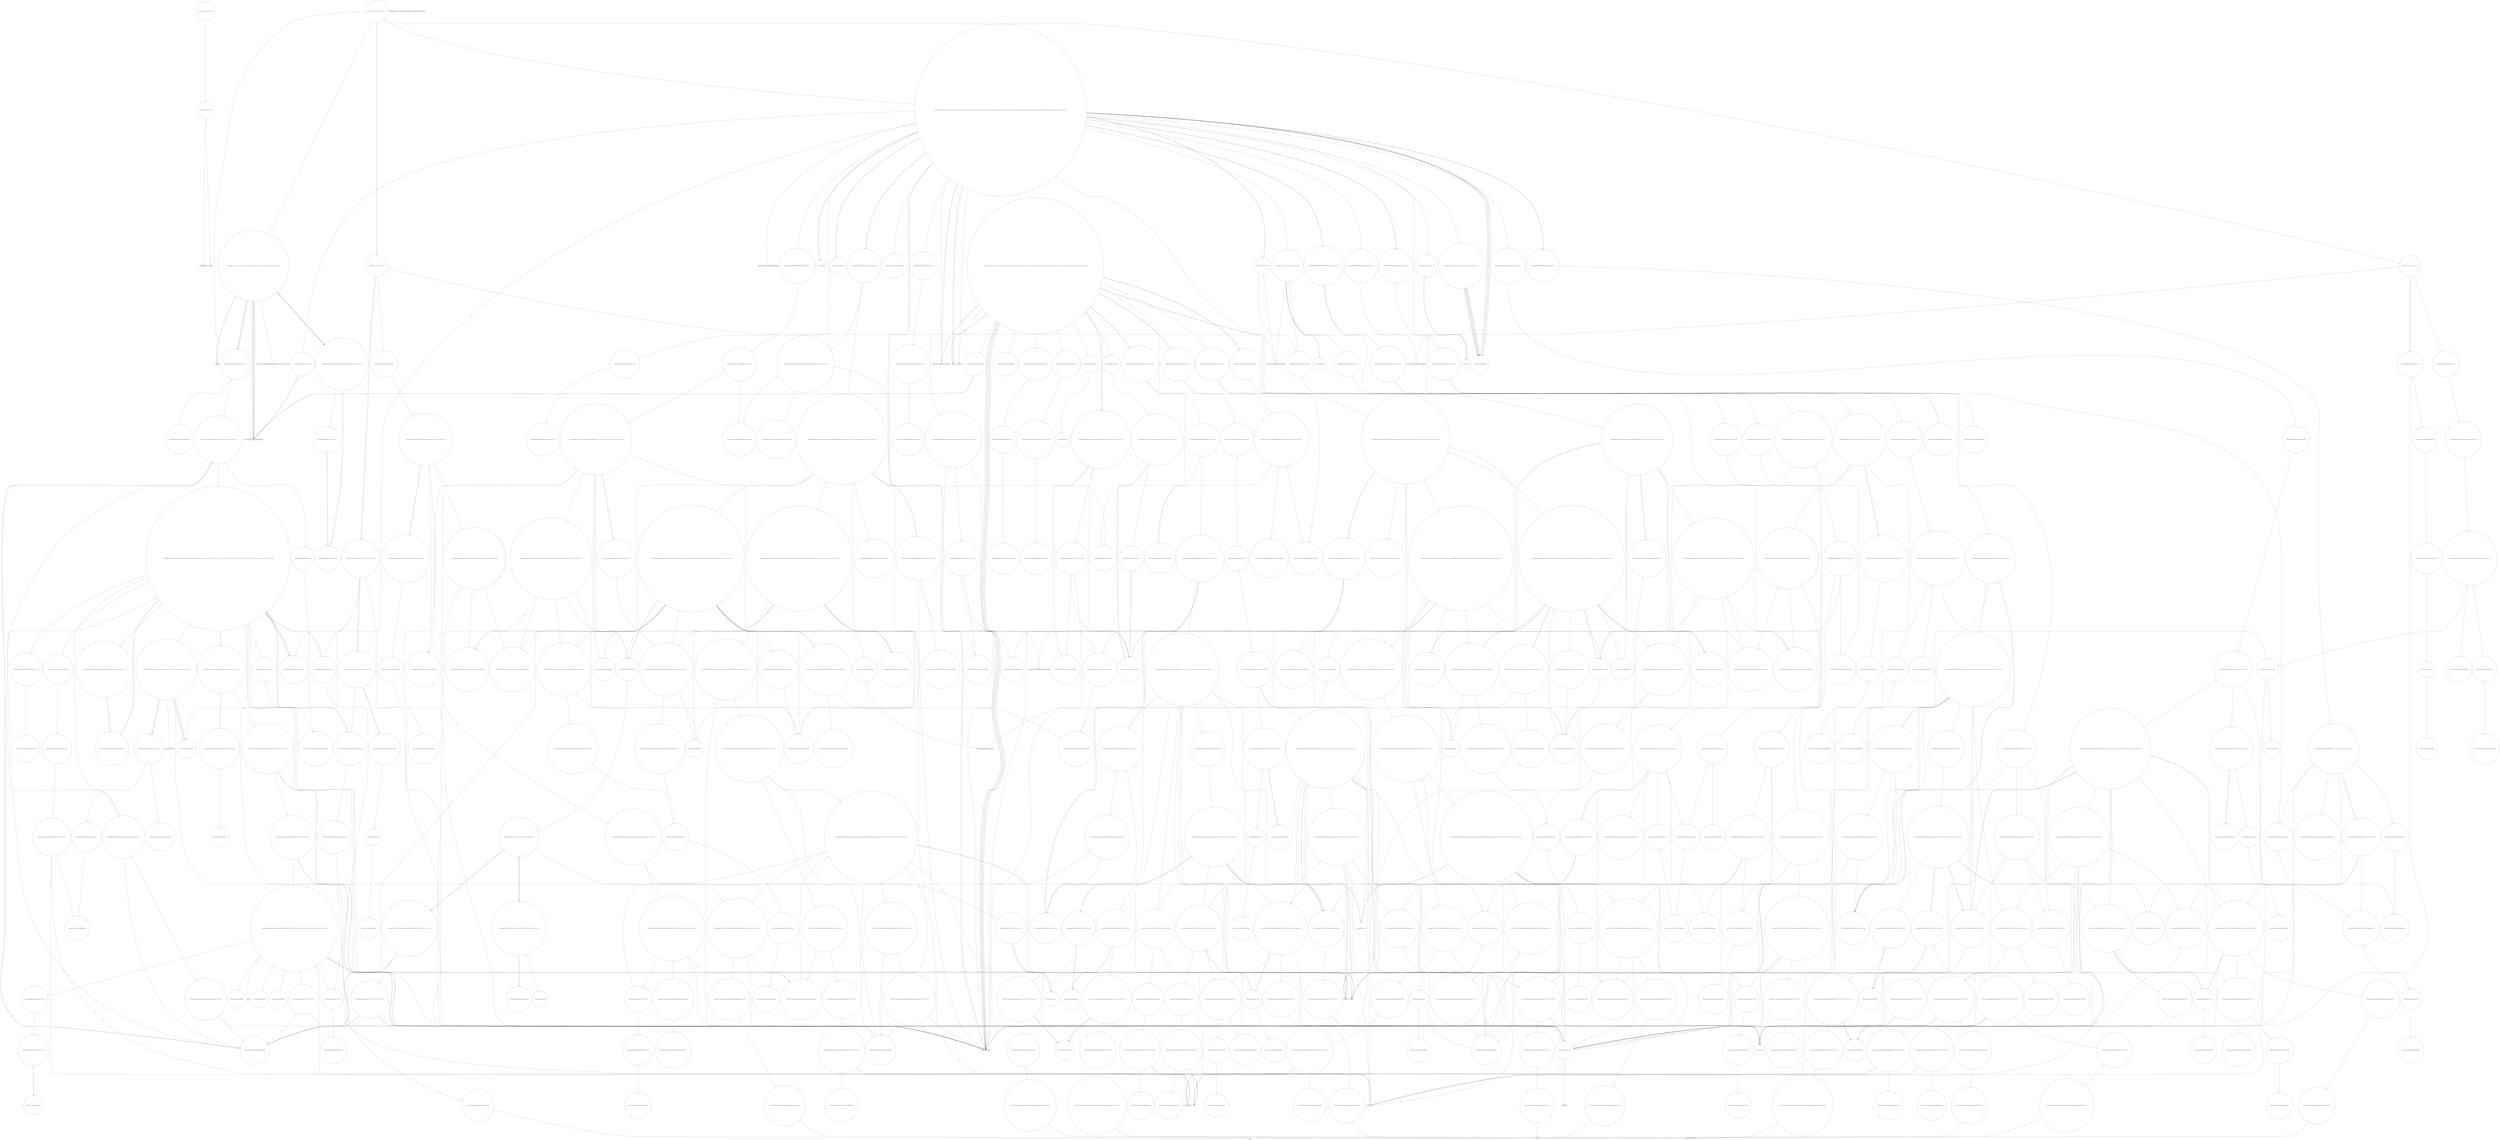 digraph "Call Graph" {
	label="Call Graph";

	Node0x55ee85e65410 [shape=record,shape=circle,label="{__cxx_global_var_init|{<s0>1|<s1>2}}"];
	Node0x55ee85e65410:s0 -> Node0x55ee85e65490[color=black];
	Node0x55ee85e65410:s1 -> Node0x55ee86830710[color=black];
	Node0x55ee8683f9f0 [shape=record,shape=circle,label="{_ZNKSt13_Rb_tree_nodeIN3Sol3PosEE9_M_valptrEv|{<s0>714}}"];
	Node0x55ee8683f9f0:s0 -> Node0x55ee8683fa70[color=black];
	Node0x55ee8683d070 [shape=record,shape=circle,label="{_ZNSt5dequeISt4pairIN3Sol3PosEiESaIS3_EEC2Ev|{<s0>535}}"];
	Node0x55ee8683d070:s0 -> Node0x55ee8683d0f0[color=black];
	Node0x55ee868346b0 [shape=record,shape=circle,label="{_ZNSt5dequeISt4pairIS0_IiiEiESaIS2_EE16_M_push_back_auxIJS2_EEEvDpOT_|{<s0>374|<s1>375|<s2>376|<s3>377|<s4>378|<s5>379|<s6>380|<s7>381|<s8>382|<s9>383}}"];
	Node0x55ee868346b0:s0 -> Node0x55ee868347b0[color=black];
	Node0x55ee868346b0:s1 -> Node0x55ee86837dd0[color=black];
	Node0x55ee868346b0:s2 -> Node0x55ee86834630[color=black];
	Node0x55ee868346b0:s3 -> Node0x55ee868345b0[color=black];
	Node0x55ee868346b0:s4 -> Node0x55ee868378d0[color=black];
	Node0x55ee868346b0:s5 -> Node0x55ee86831090[color=black];
	Node0x55ee868346b0:s6 -> Node0x55ee86838050[color=black];
	Node0x55ee868346b0:s7 -> Node0x55ee86832eb0[color=black];
	Node0x55ee868346b0:s8 -> Node0x55ee86832f30[color=black];
	Node0x55ee868346b0:s9 -> Node0x55ee86831010[color=black];
	Node0x55ee86832510 [shape=record,shape=circle,label="{_ZNSt5queueISt4pairIN3Sol3PosEiESt5dequeIS3_SaIS3_EEED2Ev|{<s0>251}}"];
	Node0x55ee86832510:s0 -> Node0x55ee86838ed0[color=black];
	Node0x55ee86831390 [shape=record,shape=Mrecord,label="{_ZStrsIcSt11char_traitsIcESaIcEERSt13basic_istreamIT_T0_ES7_RNSt7__cxx1112basic_stringIS4_S5_T1_EE}"];
	Node0x55ee868387d0 [shape=record,shape=circle,label="{_ZNKSt5dequeISt4pairIN3Sol3PosEiESaIS3_EE5emptyEv|{<s0>751}}"];
	Node0x55ee868387d0:s0 -> Node0x55ee86838850[color=black];
	Node0x55ee8683de70 [shape=record,shape=circle,label="{_ZN9__gnu_cxx13new_allocatorISt4pairIN3Sol3PosEiEE10deallocateEPS4_m|{<s0>591}}"];
	Node0x55ee8683de70:s0 -> Node0x55ee86833eb0[color=black];
	Node0x55ee868354b0 [shape=record,shape=circle,label="{_ZNKSt4lessISt4pairIiiEEclERKS1_S4_|{<s0>453}}"];
	Node0x55ee868354b0:s0 -> Node0x55ee868358b0[color=black];
	Node0x55ee86836b50 [shape=record,shape=circle,label="{_ZN9__gnu_cxx13new_allocatorISt13_Rb_tree_nodeISt4pairIiiEEED2Ev}"];
	Node0x55ee868331b0 [shape=record,shape=circle,label="{_ZNSt16allocator_traitsISaISt4pairIiiEEE8max_sizeERKS2_|{<s0>151}}"];
	Node0x55ee868331b0:s0 -> Node0x55ee868332b0[color=black];
	Node0x55ee868395d0 [shape=record,shape=circle,label="{_ZNSt8_Rb_treeIN3Sol3PosES1_St9_IdentityIS1_ESt4lessIS1_ESaIS1_EE15_M_destroy_nodeEPSt13_Rb_tree_nodeIS1_E|{<s0>814|<s1>815|<s2>816|<s3>817}}"];
	Node0x55ee868395d0:s0 -> Node0x55ee8683fef0[color=black];
	Node0x55ee868395d0:s1 -> Node0x55ee868400f0[color=black];
	Node0x55ee868395d0:s2 -> Node0x55ee86839650[color=black];
	Node0x55ee868395d0:s3 -> Node0x55ee86831010[color=black];
	Node0x55ee8683ec70 [shape=record,shape=circle,label="{_ZNSt4pairISt23_Rb_tree_const_iteratorIN3Sol3PosEEbEC2IRSt17_Rb_tree_iteratorIS2_ERbLb1EEEOT_OT0_|{<s0>655|<s1>656|<s2>657}}"];
	Node0x55ee8683ec70:s0 -> Node0x55ee868404f0[color=black];
	Node0x55ee8683ec70:s1 -> Node0x55ee86840570[color=black];
	Node0x55ee8683ec70:s2 -> Node0x55ee86836430[color=black];
	Node0x55ee868362b0 [shape=record,shape=circle,label="{_ZSt7forwardIbEOT_RNSt16remove_referenceIS0_E4typeE}"];
	Node0x55ee86837950 [shape=record,shape=circle,label="{_ZNKSt11_Deque_baseISt4pairIS0_IiiEiESaIS2_EE20_M_get_map_allocatorEv|{<s0>341|<s1>342}}"];
	Node0x55ee86837950:s0 -> Node0x55ee86837ad0[color=black];
	Node0x55ee86837950:s1 -> Node0x55ee86837b50[color=black];
	Node0x55ee86833fb0 [shape=record,shape=circle,label="{_ZNSt4pairIiiEC2IRiS2_Lb1EEEOT_OT0_|{<s0>182|<s1>183}}"];
	Node0x55ee86833fb0:s0 -> Node0x55ee86833f30[color=black];
	Node0x55ee86833fb0:s1 -> Node0x55ee86833f30[color=black];
	Node0x55ee85e65490 [shape=record,shape=Mrecord,label="{_ZNSt8ios_base4InitC1Ev}"];
	Node0x55ee8683fa70 [shape=record,shape=circle,label="{_ZNK9__gnu_cxx16__aligned_membufIN3Sol3PosEE6_M_ptrEv|{<s0>715}}"];
	Node0x55ee8683fa70:s0 -> Node0x55ee8683faf0[color=black];
	Node0x55ee8683d0f0 [shape=record,shape=circle,label="{_ZNSt11_Deque_baseISt4pairIN3Sol3PosEiESaIS3_EEC2Ev|{<s0>536|<s1>537|<s2>538}}"];
	Node0x55ee8683d0f0:s0 -> Node0x55ee8683d170[color=black];
	Node0x55ee8683d0f0:s1 -> Node0x55ee8683d1f0[color=black];
	Node0x55ee8683d0f0:s2 -> Node0x55ee8683d270[color=black];
	Node0x55ee86834730 [shape=record,shape=circle,label="{_ZN9__gnu_cxx13new_allocatorISt4pairIS1_IiiEiEE9constructIS3_JS3_EEEvPT_DpOT0_|{<s0>384|<s1>385}}"];
	Node0x55ee86834730:s0 -> Node0x55ee86834630[color=black];
	Node0x55ee86834730:s1 -> Node0x55ee86831910[color=black];
	Node0x55ee86832590 [shape=record,shape=circle,label="{_ZNSt3setISt4pairIiiESt4lessIS1_ESaIS1_EEC2Ev|{<s0>252}}"];
	Node0x55ee86832590:s0 -> Node0x55ee86832790[color=black];
	Node0x55ee86831410 [shape=record,shape=Mrecord,label="{_ZNSt7__cxx1112basic_stringIcSt11char_traitsIcESaIcEEixEm}"];
	Node0x55ee86838850 [shape=record,shape=circle,label="{_ZSteqISt4pairIN3Sol3PosEiERS3_PS3_EbRKSt15_Deque_iteratorIT_T0_T1_ESC_}"];
	Node0x55ee8683def0 [shape=record,shape=circle,label="{_ZNSt16allocator_traitsISaIPSt4pairIN3Sol3PosEiEEE10deallocateERS5_PS4_m|{<s0>592}}"];
	Node0x55ee8683def0:s0 -> Node0x55ee8683df70[color=black];
	Node0x55ee86835530 [shape=record,shape=circle,label="{_ZNSt8_Rb_treeISt4pairIiiES1_St9_IdentityIS1_ESt4lessIS1_ESaIS1_EE6_S_keyEPKSt13_Rb_tree_nodeIS1_E|{<s0>454|<s1>455}}"];
	Node0x55ee86835530:s0 -> Node0x55ee86835930[color=black];
	Node0x55ee86835530:s1 -> Node0x55ee86835130[color=black];
	Node0x55ee86836bd0 [shape=record,shape=circle,label="{_ZNSt5queueISt4pairIS0_IiiEiESt5dequeIS2_SaIS2_EEEC2IS5_vEEv|{<s0>284}}"];
	Node0x55ee86836bd0:s0 -> Node0x55ee868372d0[color=black];
	Node0x55ee86833230 [shape=record,shape=circle,label="{_ZNKSt12_Vector_baseISt4pairIiiESaIS1_EE19_M_get_Tp_allocatorEv}"];
	Node0x55ee86839650 [shape=record,shape=circle,label="{_ZNSt16allocator_traitsISaISt13_Rb_tree_nodeIN3Sol3PosEEEE7destroyIS2_EEvRS4_PT_|{<s0>818}}"];
	Node0x55ee86839650:s0 -> Node0x55ee868396d0[color=black];
	Node0x55ee8683ecf0 [shape=record,shape=circle,label="{_ZNSt8_Rb_treeIN3Sol3PosES1_St9_IdentityIS1_ESt4lessIS1_ESaIS1_EE24_M_get_insert_unique_posERKS1_|{<s0>658|<s1>659|<s2>660|<s3>661|<s4>662|<s5>663|<s6>664|<s7>665|<s8>666|<s9>667|<s10>668|<s11>669|<s12>670|<s13>671|<s14>672}}"];
	Node0x55ee8683ecf0:s0 -> Node0x55ee8683f070[color=black];
	Node0x55ee8683ecf0:s1 -> Node0x55ee8683f0f0[color=black];
	Node0x55ee8683ecf0:s2 -> Node0x55ee8683f1f0[color=black];
	Node0x55ee8683ecf0:s3 -> Node0x55ee8683f170[color=black];
	Node0x55ee8683ecf0:s4 -> Node0x55ee8683f270[color=black];
	Node0x55ee8683ecf0:s5 -> Node0x55ee8683f2f0[color=black];
	Node0x55ee8683ecf0:s6 -> Node0x55ee8683eff0[color=black];
	Node0x55ee8683ecf0:s7 -> Node0x55ee8683f3f0[color=black];
	Node0x55ee8683ecf0:s8 -> Node0x55ee8683f370[color=black];
	Node0x55ee8683ecf0:s9 -> Node0x55ee8683f470[color=black];
	Node0x55ee8683ecf0:s10 -> Node0x55ee8683f4f0[color=black];
	Node0x55ee8683ecf0:s11 -> Node0x55ee8683f570[color=black];
	Node0x55ee8683ecf0:s12 -> Node0x55ee8683f170[color=black];
	Node0x55ee8683ecf0:s13 -> Node0x55ee8683f470[color=black];
	Node0x55ee8683ecf0:s14 -> Node0x55ee86835830[color=black];
	Node0x55ee86836330 [shape=record,shape=circle,label="{_ZSt7forwardIRSt17_Rb_tree_iteratorISt4pairIiiEEEOT_RNSt16remove_referenceIS5_E4typeE}"];
	Node0x55ee868379d0 [shape=record,shape=circle,label="{_ZNSt16allocator_traitsISaIPSt4pairIS0_IiiEiEEE8allocateERS4_m|{<s0>343}}"];
	Node0x55ee868379d0:s0 -> Node0x55ee86837c50[color=black];
	Node0x55ee86834030 [shape=record,shape=circle,label="{_ZN4Sol1C2Ev|{<s0>184|<s1>185|<s2>186|<s3>187|<s4>188|<s5>189}}"];
	Node0x55ee86834030:s0 -> Node0x55ee86830b10[color=black];
	Node0x55ee86834030:s1 -> Node0x55ee86832590[color=black];
	Node0x55ee86834030:s2 -> Node0x55ee86832610[color=black];
	Node0x55ee86834030:s3 -> Node0x55ee86832610[color=black];
	Node0x55ee86834030:s4 -> Node0x55ee86832690[color=black];
	Node0x55ee86834030:s5 -> Node0x55ee86832710[color=black];
	Node0x55ee86830690 [shape=record,shape=Mrecord,label="{_ZNSt8ios_base4InitD1Ev}"];
	Node0x55ee8683faf0 [shape=record,shape=circle,label="{_ZNK9__gnu_cxx16__aligned_membufIN3Sol3PosEE7_M_addrEv}"];
	Node0x55ee8683d170 [shape=record,shape=circle,label="{_ZNSt11_Deque_baseISt4pairIN3Sol3PosEiESaIS3_EE11_Deque_implC2Ev|{<s0>539|<s1>540|<s2>541}}"];
	Node0x55ee8683d170:s0 -> Node0x55ee8683d2f0[color=black];
	Node0x55ee8683d170:s1 -> Node0x55ee8683d370[color=black];
	Node0x55ee8683d170:s2 -> Node0x55ee8683d370[color=black];
	Node0x55ee868347b0 [shape=record,shape=circle,label="{_ZNSt5dequeISt4pairIS0_IiiEiESaIS2_EE22_M_reserve_map_at_backEm|{<s0>386}}"];
	Node0x55ee868347b0:s0 -> Node0x55ee86834830[color=black];
	Node0x55ee86832610 [shape=record,shape=circle,label="{_ZNSt4pairIiiEC2IiiLb1EEEv}"];
	Node0x55ee86831490 [shape=record,shape=circle,label="{_ZNSt6vectorISt4pairIiiESaIS1_EE9push_backEOS1_|{<s0>92|<s1>93}}"];
	Node0x55ee86831490:s0 -> Node0x55ee86831610[color=black];
	Node0x55ee86831490:s1 -> Node0x55ee86831590[color=black];
	Node0x55ee868388d0 [shape=record,shape=circle,label="{_ZNSt5dequeISt4pairIN3Sol3PosEiESaIS3_EE9pop_frontEv|{<s0>752|<s1>753|<s2>754}}"];
	Node0x55ee868388d0:s0 -> Node0x55ee86838950[color=black];
	Node0x55ee868388d0:s1 -> Node0x55ee868389d0[color=black];
	Node0x55ee868388d0:s2 -> Node0x55ee86831010[color=black];
	Node0x55ee8683df70 [shape=record,shape=circle,label="{_ZN9__gnu_cxx13new_allocatorIPSt4pairIN3Sol3PosEiEE10deallocateEPS5_m|{<s0>593}}"];
	Node0x55ee8683df70:s0 -> Node0x55ee86833eb0[color=black];
	Node0x55ee868355b0 [shape=record,shape=circle,label="{_ZNKSt17_Rb_tree_iteratorISt4pairIiiEEeqERKS2_}"];
	Node0x55ee86836c50 [shape=record,shape=circle,label="{_ZNSt5queueISt4pairIS0_IiiEiESt5dequeIS2_SaIS2_EEE4pushEOS2_|{<s0>285|<s1>286}}"];
	Node0x55ee86836c50:s0 -> Node0x55ee868384d0[color=black];
	Node0x55ee86836c50:s1 -> Node0x55ee86838450[color=black];
	Node0x55ee868332b0 [shape=record,shape=circle,label="{_ZNK9__gnu_cxx13new_allocatorISt4pairIiiEE8max_sizeEv}"];
	Node0x55ee868396d0 [shape=record,shape=circle,label="{_ZN9__gnu_cxx13new_allocatorISt13_Rb_tree_nodeIN3Sol3PosEEE7destroyIS3_EEvPT_}"];
	Node0x55ee8683ed70 [shape=record,shape=circle,label="{_ZNKSt9_IdentityIN3Sol3PosEEclERKS1_}"];
	Node0x55ee868363b0 [shape=record,shape=circle,label="{_ZNSt23_Rb_tree_const_iteratorISt4pairIiiEEC2ERKSt17_Rb_tree_iteratorIS1_E}"];
	Node0x55ee86837a50 [shape=record,shape=circle,label="{_ZNSaIPSt4pairIS_IiiEiEED2Ev|{<s0>344}}"];
	Node0x55ee86837a50:s0 -> Node0x55ee86837d50[color=black];
	Node0x55ee868340b0 [shape=record,shape=Mrecord,label="{_ZNSt7__cxx1112basic_stringIcSt11char_traitsIcESaIcEEaSERKS4_}"];
	Node0x55ee86830710 [shape=record,shape=Mrecord,label="{__cxa_atexit}"];
	Node0x55ee8683fb70 [shape=record,shape=circle,label="{_ZSt7forwardIRPSt13_Rb_tree_nodeIN3Sol3PosEEEOT_RNSt16remove_referenceIS6_E4typeE}"];
	Node0x55ee8683d1f0 [shape=record,shape=circle,label="{_ZNSt11_Deque_baseISt4pairIN3Sol3PosEiESaIS3_EE17_M_initialize_mapEm|{<s0>542|<s1>543|<s2>544|<s3>545|<s4>546|<s5>547|<s6>548|<s7>549|<s8>550|<s9>551|<s10>552|<s11>553}}"];
	Node0x55ee8683d1f0:s0 -> Node0x55ee868376d0[color=black];
	Node0x55ee8683d1f0:s1 -> Node0x55ee86833130[color=black];
	Node0x55ee8683d1f0:s2 -> Node0x55ee8683d470[color=black];
	Node0x55ee8683d1f0:s3 -> Node0x55ee8683d4f0[color=black];
	Node0x55ee8683d1f0:s4 -> Node0x55ee86831090[color=black];
	Node0x55ee8683d1f0:s5 -> Node0x55ee8683d570[color=black];
	Node0x55ee8683d1f0:s6 -> Node0x55ee86832eb0[color=black];
	Node0x55ee8683d1f0:s7 -> Node0x55ee86832f30[color=black];
	Node0x55ee8683d1f0:s8 -> Node0x55ee8683d5f0[color=black];
	Node0x55ee8683d1f0:s9 -> Node0x55ee8683d5f0[color=black];
	Node0x55ee8683d1f0:s10 -> Node0x55ee868376d0[color=black];
	Node0x55ee8683d1f0:s11 -> Node0x55ee86831010[color=black];
	Node0x55ee86834830 [shape=record,shape=circle,label="{_ZNSt5dequeISt4pairIS0_IiiEiESaIS2_EE17_M_reallocate_mapEmb|{<s0>387|<s1>388|<s2>389|<s3>390|<s4>391|<s5>392|<s6>393|<s7>394}}"];
	Node0x55ee86834830:s0 -> Node0x55ee868348b0[color=black];
	Node0x55ee86834830:s1 -> Node0x55ee86834930[color=black];
	Node0x55ee86834830:s2 -> Node0x55ee86833130[color=black];
	Node0x55ee86834830:s3 -> Node0x55ee86837750[color=black];
	Node0x55ee86834830:s4 -> Node0x55ee868348b0[color=black];
	Node0x55ee86834830:s5 -> Node0x55ee86837850[color=black];
	Node0x55ee86834830:s6 -> Node0x55ee868378d0[color=black];
	Node0x55ee86834830:s7 -> Node0x55ee868378d0[color=black];
	Node0x55ee86832690 [shape=record,shape=circle,label="{_ZNSt3setISt4pairIiiESt4lessIS1_ESaIS1_EED2Ev|{<s0>253}}"];
	Node0x55ee86832690:s0 -> Node0x55ee86832a10[color=black];
	Node0x55ee86831510 [shape=record,shape=circle,label="{_ZSt9make_pairIRiS0_ESt4pairINSt17__decay_and_stripIT_E6__typeENS2_IT0_E6__typeEEOS3_OS6_|{<s0>94|<s1>95|<s2>96}}"];
	Node0x55ee86831510:s0 -> Node0x55ee86833f30[color=black];
	Node0x55ee86831510:s1 -> Node0x55ee86833f30[color=black];
	Node0x55ee86831510:s2 -> Node0x55ee86833fb0[color=black];
	Node0x55ee86838950 [shape=record,shape=circle,label="{_ZNSt16allocator_traitsISaISt4pairIN3Sol3PosEiEEE7destroyIS3_EEvRS4_PT_|{<s0>755}}"];
	Node0x55ee86838950:s0 -> Node0x55ee86838a50[color=black];
	Node0x55ee8683dff0 [shape=record,shape=circle,label="{_ZNSt15_Deque_iteratorISt4pairIN3Sol3PosEiERS3_PS3_E14_S_buffer_sizeEv|{<s0>594|<s1>595}}"];
	Node0x55ee8683dff0:s0 -> Node0x55ee868376d0[color=black];
	Node0x55ee8683dff0:s1 -> Node0x55ee86831010[color=black];
	Node0x55ee86835630 [shape=record,shape=circle,label="{_ZNSt8_Rb_treeISt4pairIiiES1_St9_IdentityIS1_ESt4lessIS1_ESaIS1_EE5beginEv|{<s0>456}}"];
	Node0x55ee86835630:s0 -> Node0x55ee868353b0[color=black];
	Node0x55ee86836cd0 [shape=record,shape=circle,label="{_ZSt9make_pairIRSt4pairIiiEiES0_INSt17__decay_and_stripIT_E6__typeENS3_IT0_E6__typeEEOS4_OS7_|{<s0>287|<s1>288|<s2>289|<s3>290}}"];
	Node0x55ee86836cd0:s0 -> Node0x55ee86834e30[color=black];
	Node0x55ee86836cd0:s1 -> Node0x55ee86834eb0[color=black];
	Node0x55ee86836cd0:s2 -> Node0x55ee86834f30[color=black];
	Node0x55ee86836cd0:s3 -> Node0x55ee86831910[color=black];
	Node0x55ee86833330 [shape=record,shape=circle,label="{_ZN9__gnu_cxx17__normal_iteratorIPSt4pairIiiESt6vectorIS2_SaIS2_EEEC2ERKS3_}"];
	Node0x55ee86839750 [shape=record,shape=circle,label="{_ZNSaISt13_Rb_tree_nodeIN3Sol3PosEEED2Ev|{<s0>819}}"];
	Node0x55ee86839750:s0 -> Node0x55ee868397d0[color=black];
	Node0x55ee8683edf0 [shape=record,shape=circle,label="{_ZNSt8_Rb_treeIN3Sol3PosES1_St9_IdentityIS1_ESt4lessIS1_ESaIS1_EE11_Alloc_nodeC2ERS7_}"];
	Node0x55ee86836430 [shape=record,shape=circle,label="{_ZSt7forwardIRbEOT_RNSt16remove_referenceIS1_E4typeE}"];
	Node0x55ee86837ad0 [shape=record,shape=circle,label="{_ZNKSt11_Deque_baseISt4pairIS0_IiiEiESaIS2_EE19_M_get_Tp_allocatorEv}"];
	Node0x55ee86834130 [shape=record,shape=circle,label="{_ZNSt6vectorISt4pairIiiESaIS1_EEixEm}"];
	Node0x55ee86830790 [shape=record,shape=circle,label="{main|{<s0>3|<s1>4|<s2>5|<s3>6|<s4>7|<s5>8}}"];
	Node0x55ee86830790:s0 -> Node0x55ee86830810[color=black];
	Node0x55ee86830790:s1 -> Node0x55ee86830890[color=black];
	Node0x55ee86830790:s2 -> Node0x55ee86830910[color=black];
	Node0x55ee86830790:s3 -> Node0x55ee86830a10[color=black];
	Node0x55ee86830790:s4 -> Node0x55ee86830a90[color=black];
	Node0x55ee86830790:s5 -> Node0x55ee86830a90[color=black];
	Node0x55ee8683fbf0 [shape=record,shape=circle,label="{_ZNSt8_Rb_treeIN3Sol3PosES1_St9_IdentityIS1_ESt4lessIS1_ESaIS1_EE8_S_valueEPKSt18_Rb_tree_node_base|{<s0>716}}"];
	Node0x55ee8683fbf0:s0 -> Node0x55ee8683f9f0[color=black];
	Node0x55ee8683d270 [shape=record,shape=circle,label="{_ZNSt11_Deque_baseISt4pairIN3Sol3PosEiESaIS3_EE11_Deque_implD2Ev|{<s0>554}}"];
	Node0x55ee8683d270:s0 -> Node0x55ee8683e070[color=black];
	Node0x55ee868348b0 [shape=record,shape=circle,label="{_ZSt4copyIPPSt4pairIS0_IiiEiES4_ET0_T_S6_S5_|{<s0>395|<s1>396|<s2>397}}"];
	Node0x55ee868348b0:s0 -> Node0x55ee86834a30[color=black];
	Node0x55ee868348b0:s1 -> Node0x55ee86834a30[color=black];
	Node0x55ee868348b0:s2 -> Node0x55ee868349b0[color=black];
	Node0x55ee86832710 [shape=record,shape=Mrecord,label="{_ZNSt7__cxx1112basic_stringIcSt11char_traitsIcESaIcEED1Ev}"];
	Node0x55ee86831590 [shape=record,shape=circle,label="{_ZNSt6vectorISt4pairIiiESaIS1_EE12emplace_backIJS1_EEEvDpOT_|{<s0>97|<s1>98|<s2>99|<s3>100|<s4>101}}"];
	Node0x55ee86831590:s0 -> Node0x55ee86831710[color=black];
	Node0x55ee86831590:s1 -> Node0x55ee86831690[color=black];
	Node0x55ee86831590:s2 -> Node0x55ee86831810[color=black];
	Node0x55ee86831590:s3 -> Node0x55ee86831710[color=black];
	Node0x55ee86831590:s4 -> Node0x55ee86831790[color=black];
	Node0x55ee868389d0 [shape=record,shape=circle,label="{_ZNSt5dequeISt4pairIN3Sol3PosEiESaIS3_EE16_M_pop_front_auxEv|{<s0>756|<s1>757|<s2>758|<s3>759}}"];
	Node0x55ee868389d0:s0 -> Node0x55ee86838ad0[color=black];
	Node0x55ee868389d0:s1 -> Node0x55ee86838950[color=black];
	Node0x55ee868389d0:s2 -> Node0x55ee8683dd70[color=black];
	Node0x55ee868389d0:s3 -> Node0x55ee8683d5f0[color=black];
	Node0x55ee8683e070 [shape=record,shape=circle,label="{_ZNSaISt4pairIN3Sol3PosEiEED2Ev|{<s0>596}}"];
	Node0x55ee8683e070:s0 -> Node0x55ee8683e0f0[color=black];
	Node0x55ee868356b0 [shape=record,shape=circle,label="{_ZNSt4pairIPSt18_Rb_tree_node_baseS1_EC2IRPSt13_Rb_tree_nodeIS_IiiEERS1_Lb1EEEOT_OT0_|{<s0>457|<s1>458}}"];
	Node0x55ee868356b0:s0 -> Node0x55ee86835b30[color=black];
	Node0x55ee868356b0:s1 -> Node0x55ee86835bb0[color=black];
	Node0x55ee86836d50 [shape=record,shape=circle,label="{_ZNSt3setISt4pairIiiESt4lessIS1_ESaIS1_EE6insertERKS1_|{<s0>291|<s1>292}}"];
	Node0x55ee86836d50:s0 -> Node0x55ee86834fb0[color=black];
	Node0x55ee86836d50:s1 -> Node0x55ee86835030[color=black];
	Node0x55ee868333b0 [shape=record,shape=circle,label="{_ZNSt16allocator_traitsISaISt4pairIiiEEE8allocateERS2_m|{<s0>152}}"];
	Node0x55ee868333b0:s0 -> Node0x55ee86833430[color=black];
	Node0x55ee868397d0 [shape=record,shape=circle,label="{_ZN9__gnu_cxx13new_allocatorISt13_Rb_tree_nodeIN3Sol3PosEEED2Ev}"];
	Node0x55ee8683ee70 [shape=record,shape=circle,label="{_ZNSt8_Rb_treeIN3Sol3PosES1_St9_IdentityIS1_ESt4lessIS1_ESaIS1_EE10_M_insert_IRKS1_NS7_11_Alloc_nodeEEESt17_Rb_tree_iteratorIS1_EPSt18_Rb_tree_node_baseSF_OT_RT0_|{<s0>673|<s1>674|<s2>675|<s3>676|<s4>677|<s5>678|<s6>679|<s7>680}}"];
	Node0x55ee8683ee70:s0 -> Node0x55ee8683f0f0[color=black];
	Node0x55ee8683ee70:s1 -> Node0x55ee8683ed70[color=black];
	Node0x55ee8683ee70:s2 -> Node0x55ee8683f570[color=black];
	Node0x55ee8683ee70:s3 -> Node0x55ee8683f170[color=black];
	Node0x55ee8683ee70:s4 -> Node0x55ee8683eef0[color=black];
	Node0x55ee8683ee70:s5 -> Node0x55ee8683fc70[color=black];
	Node0x55ee8683ee70:s6 -> Node0x55ee86835db0[color=black];
	Node0x55ee8683ee70:s7 -> Node0x55ee8683eff0[color=black];
	Node0x55ee868364b0 [shape=record,shape=circle,label="{_ZNKSt5dequeISt4pairIS0_IiiEiESaIS2_EE5emptyEv|{<s0>491}}"];
	Node0x55ee868364b0:s0 -> Node0x55ee86836530[color=black];
	Node0x55ee86837b50 [shape=record,shape=circle,label="{_ZNSaIPSt4pairIS_IiiEiEEC2IS1_EERKSaIT_E|{<s0>345}}"];
	Node0x55ee86837b50:s0 -> Node0x55ee86837bd0[color=black];
	Node0x55ee868341b0 [shape=record,shape=circle,label="{_ZNSt4pairIiiEaSERKS0_}"];
	Node0x55ee86830810 [shape=record,shape=Mrecord,label="{_ZNSirsERi}"];
	Node0x55ee8683fc70 [shape=record,shape=circle,label="{_ZNKSt8_Rb_treeIN3Sol3PosES1_St9_IdentityIS1_ESt4lessIS1_ESaIS1_EE11_Alloc_nodeclIRKS1_EEPSt13_Rb_tree_nodeIS1_EOT_|{<s0>717|<s1>718}}"];
	Node0x55ee8683fc70:s0 -> Node0x55ee8683eef0[color=black];
	Node0x55ee8683fc70:s1 -> Node0x55ee8683fcf0[color=black];
	Node0x55ee8683d2f0 [shape=record,shape=circle,label="{_ZNSaISt4pairIN3Sol3PosEiEEC2Ev|{<s0>555}}"];
	Node0x55ee8683d2f0:s0 -> Node0x55ee8683d3f0[color=black];
	Node0x55ee86834930 [shape=record,shape=circle,label="{_ZSt13copy_backwardIPPSt4pairIS0_IiiEiES4_ET0_T_S6_S5_|{<s0>398|<s1>399|<s2>400}}"];
	Node0x55ee86834930:s0 -> Node0x55ee86834a30[color=black];
	Node0x55ee86834930:s1 -> Node0x55ee86834a30[color=black];
	Node0x55ee86834930:s2 -> Node0x55ee86834cb0[color=black];
	Node0x55ee86832790 [shape=record,shape=circle,label="{_ZNSt8_Rb_treeISt4pairIiiES1_St9_IdentityIS1_ESt4lessIS1_ESaIS1_EEC2Ev|{<s0>254}}"];
	Node0x55ee86832790:s0 -> Node0x55ee86832810[color=black];
	Node0x55ee86831610 [shape=record,shape=circle,label="{_ZSt4moveIRSt4pairIiiEEONSt16remove_referenceIT_E4typeEOS4_}"];
	Node0x55ee86838a50 [shape=record,shape=circle,label="{_ZN9__gnu_cxx13new_allocatorISt4pairIN3Sol3PosEiEE7destroyIS4_EEvPT_}"];
	Node0x55ee8683e0f0 [shape=record,shape=circle,label="{_ZN9__gnu_cxx13new_allocatorISt4pairIN3Sol3PosEiEED2Ev}"];
	Node0x55ee86835730 [shape=record,shape=circle,label="{_ZNSt17_Rb_tree_iteratorISt4pairIiiEEmmEv|{<s0>459}}"];
	Node0x55ee86835730:s0 -> Node0x55ee86835c30[color=black];
	Node0x55ee86836dd0 [shape=record,shape=circle,label="{_ZNKSt5queueISt4pairIS0_IiiEiESt5dequeIS2_SaIS2_EEE5emptyEv|{<s0>293}}"];
	Node0x55ee86836dd0:s0 -> Node0x55ee868364b0[color=black];
	Node0x55ee86833430 [shape=record,shape=circle,label="{_ZN9__gnu_cxx13new_allocatorISt4pairIiiEE8allocateEmPKv|{<s0>153|<s1>154|<s2>155}}"];
	Node0x55ee86833430:s0 -> Node0x55ee868332b0[color=black];
	Node0x55ee86833430:s1 -> Node0x55ee868334b0[color=black];
	Node0x55ee86833430:s2 -> Node0x55ee86833530[color=black];
	Node0x55ee86839850 [shape=record,shape=circle,label="{_GLOBAL__sub_I_Jiunru_0_0.cpp|{<s0>820}}"];
	Node0x55ee86839850:s0 -> Node0x55ee85e65410[color=black];
	Node0x55ee8683eef0 [shape=record,shape=circle,label="{_ZSt7forwardIRKN3Sol3PosEEOT_RNSt16remove_referenceIS4_E4typeE}"];
	Node0x55ee86836530 [shape=record,shape=circle,label="{_ZSteqISt4pairIS0_IiiEiERS2_PS2_EbRKSt15_Deque_iteratorIT_T0_T1_ESB_}"];
	Node0x55ee86837bd0 [shape=record,shape=circle,label="{_ZN9__gnu_cxx13new_allocatorIPSt4pairIS1_IiiEiEEC2Ev}"];
	Node0x55ee86834230 [shape=record,shape=circle,label="{_ZN4Sol15solveEi|{<s0>190|<s1>191|<s2>192|<s3>193|<s4>194|<s5>195|<s6>196|<s7>197|<s8>198|<s9>199|<s10>200|<s11>201|<s12>202|<s13>203|<s14>204|<s15>205|<s16>206|<s17>207|<s18>208|<s19>209|<s20>210|<s21>211|<s22>212|<s23>213|<s24>214|<s25>215|<s26>216|<s27>217|<s28>218|<s29>219}}"];
	Node0x55ee86834230:s0 -> Node0x55ee86836bd0[color=black];
	Node0x55ee86834230:s1 -> Node0x55ee86836cd0[color=black];
	Node0x55ee86834230:s2 -> Node0x55ee86831910[color=black];
	Node0x55ee86834230:s3 -> Node0x55ee86836c50[color=black];
	Node0x55ee86834230:s4 -> Node0x55ee86836d50[color=black];
	Node0x55ee86834230:s5 -> Node0x55ee86836dd0[color=black];
	Node0x55ee86834230:s6 -> Node0x55ee86836e50[color=black];
	Node0x55ee86834230:s7 -> Node0x55ee86831910[color=black];
	Node0x55ee86834230:s8 -> Node0x55ee86836ed0[color=black];
	Node0x55ee86834230:s9 -> Node0x55ee86831910[color=black];
	Node0x55ee86834230:s10 -> Node0x55ee86831910[color=black];
	Node0x55ee86834230:s11 -> Node0x55ee86836f50[color=black];
	Node0x55ee86834230:s12 -> Node0x55ee86837250[color=black];
	Node0x55ee86834230:s13 -> Node0x55ee86831910[color=black];
	Node0x55ee86834230:s14 -> Node0x55ee86836fd0[color=black];
	Node0x55ee86834230:s15 -> Node0x55ee86831910[color=black];
	Node0x55ee86834230:s16 -> Node0x55ee86837050[color=black];
	Node0x55ee86834230:s17 -> Node0x55ee868370d0[color=black];
	Node0x55ee86834230:s18 -> Node0x55ee868371d0[color=black];
	Node0x55ee86834230:s19 -> Node0x55ee86837150[color=black];
	Node0x55ee86834230:s20 -> Node0x55ee86836cd0[color=black];
	Node0x55ee86834230:s21 -> Node0x55ee86831910[color=black];
	Node0x55ee86834230:s22 -> Node0x55ee86836c50[color=black];
	Node0x55ee86834230:s23 -> Node0x55ee86836d50[color=black];
	Node0x55ee86834230:s24 -> Node0x55ee86832310[color=black];
	Node0x55ee86834230:s25 -> Node0x55ee86832390[color=black];
	Node0x55ee86834230:s26 -> Node0x55ee86832310[color=black];
	Node0x55ee86834230:s27 -> Node0x55ee86832390[color=black];
	Node0x55ee86834230:s28 -> Node0x55ee86832410[color=black];
	Node0x55ee86834230:s29 -> Node0x55ee86837250[color=black];
	Node0x55ee86830890 [shape=record,shape=circle,label="{_ZN3SolC2Ev|{<s0>9|<s1>10|<s2>11|<s3>12}}"];
	Node0x55ee86830890:s0 -> Node0x55ee86830b10[color=black];
	Node0x55ee86830890:s1 -> Node0x55ee86830b90[color=black];
	Node0x55ee86830890:s2 -> Node0x55ee86830c10[color=black];
	Node0x55ee86830890:s3 -> Node0x55ee86830c10[color=black];
	Node0x55ee8683fcf0 [shape=record,shape=circle,label="{_ZNSt8_Rb_treeIN3Sol3PosES1_St9_IdentityIS1_ESt4lessIS1_ESaIS1_EE14_M_create_nodeIJRKS1_EEEPSt13_Rb_tree_nodeIS1_EDpOT_|{<s0>719|<s1>720|<s2>721}}"];
	Node0x55ee8683fcf0:s0 -> Node0x55ee8683fd70[color=black];
	Node0x55ee8683fcf0:s1 -> Node0x55ee8683eef0[color=black];
	Node0x55ee8683fcf0:s2 -> Node0x55ee8683fdf0[color=black];
	Node0x55ee8683d370 [shape=record,shape=circle,label="{_ZNSt15_Deque_iteratorISt4pairIN3Sol3PosEiERS3_PS3_EC2Ev}"];
	Node0x55ee868349b0 [shape=record,shape=circle,label="{_ZSt14__copy_move_a2ILb0EPPSt4pairIS0_IiiEiES4_ET1_T0_S6_S5_|{<s0>401|<s1>402|<s2>403|<s3>404}}"];
	Node0x55ee868349b0:s0 -> Node0x55ee86834b30[color=black];
	Node0x55ee868349b0:s1 -> Node0x55ee86834b30[color=black];
	Node0x55ee868349b0:s2 -> Node0x55ee86834b30[color=black];
	Node0x55ee868349b0:s3 -> Node0x55ee86834ab0[color=black];
	Node0x55ee86832810 [shape=record,shape=circle,label="{_ZNSt8_Rb_treeISt4pairIiiES1_St9_IdentityIS1_ESt4lessIS1_ESaIS1_EE13_Rb_tree_implIS5_Lb1EEC2Ev|{<s0>255|<s1>256|<s2>257}}"];
	Node0x55ee86832810:s0 -> Node0x55ee86832890[color=black];
	Node0x55ee86832810:s1 -> Node0x55ee86832910[color=black];
	Node0x55ee86832810:s2 -> Node0x55ee86830e90[color=black];
	Node0x55ee86831690 [shape=record,shape=circle,label="{_ZNSt16allocator_traitsISaISt4pairIiiEEE9constructIS1_JS1_EEEvRS2_PT_DpOT0_|{<s0>102|<s1>103}}"];
	Node0x55ee86831690:s0 -> Node0x55ee86831710[color=black];
	Node0x55ee86831690:s1 -> Node0x55ee86831890[color=black];
	Node0x55ee86838ad0 [shape=record,shape=circle,label="{_ZNSt11_Deque_baseISt4pairIN3Sol3PosEiESaIS3_EE19_M_get_Tp_allocatorEv}"];
	Node0x55ee8683e170 [shape=record,shape=circle,label="{_ZNSt5dequeISt4pairIN3Sol3PosEiESaIS3_EE9push_backEOS3_|{<s0>597|<s1>598}}"];
	Node0x55ee8683e170:s0 -> Node0x55ee8683e1f0[color=black];
	Node0x55ee8683e170:s1 -> Node0x55ee8683e270[color=black];
	Node0x55ee868357b0 [shape=record,shape=circle,label="{_ZNSt8_Rb_treeISt4pairIiiES1_St9_IdentityIS1_ESt4lessIS1_ESaIS1_EE6_S_keyEPKSt18_Rb_tree_node_base|{<s0>460|<s1>461}}"];
	Node0x55ee868357b0:s0 -> Node0x55ee86835cb0[color=black];
	Node0x55ee868357b0:s1 -> Node0x55ee86835130[color=black];
	Node0x55ee86836e50 [shape=record,shape=circle,label="{_ZNSt5queueISt4pairIS0_IiiEiESt5dequeIS2_SaIS2_EEE5frontEv|{<s0>294}}"];
	Node0x55ee86836e50:s0 -> Node0x55ee8683c5f0[color=black];
	Node0x55ee868334b0 [shape=record,shape=Mrecord,label="{_ZSt17__throw_bad_allocv}"];
	Node0x55ee8683ef70 [shape=record,shape=circle,label="{_ZNSt4pairISt17_Rb_tree_iteratorIN3Sol3PosEEbEC2IS3_bLb1EEEOT_OT0_|{<s0>681|<s1>682|<s2>683}}"];
	Node0x55ee8683ef70:s0 -> Node0x55ee86840470[color=black];
	Node0x55ee8683ef70:s1 -> Node0x55ee86831910[color=black];
	Node0x55ee8683ef70:s2 -> Node0x55ee868362b0[color=black];
	Node0x55ee8683c5f0 [shape=record,shape=circle,label="{_ZNSt5dequeISt4pairIS0_IiiEiESaIS2_EE5frontEv|{<s0>492|<s1>493}}"];
	Node0x55ee8683c5f0:s0 -> Node0x55ee8683c670[color=black];
	Node0x55ee8683c5f0:s1 -> Node0x55ee8683c6f0[color=black];
	Node0x55ee86837c50 [shape=record,shape=circle,label="{_ZN9__gnu_cxx13new_allocatorIPSt4pairIS1_IiiEiEE8allocateEmPKv|{<s0>346|<s1>347|<s2>348}}"];
	Node0x55ee86837c50:s0 -> Node0x55ee86837cd0[color=black];
	Node0x55ee86837c50:s1 -> Node0x55ee868334b0[color=black];
	Node0x55ee86837c50:s2 -> Node0x55ee86833530[color=black];
	Node0x55ee868342b0 [shape=record,shape=circle,label="{_ZN4Sol1D2Ev|{<s0>220|<s1>221}}"];
	Node0x55ee868342b0:s0 -> Node0x55ee86832690[color=black];
	Node0x55ee868342b0:s1 -> Node0x55ee86832710[color=black];
	Node0x55ee86830910 [shape=record,shape=circle,label="{_ZN3Sol4readEv|{<s0>13|<s1>14|<s2>15|<s3>16|<s4>17|<s5>18|<s6>19|<s7>20|<s8>21|<s9>22|<s10>23|<s11>24|<s12>25|<s13>26|<s14>27|<s15>28|<s16>29}}"];
	Node0x55ee86830910:s0 -> Node0x55ee86830810[color=black];
	Node0x55ee86830910:s1 -> Node0x55ee86830810[color=black];
	Node0x55ee86830910:s2 -> Node0x55ee86831390[color=black];
	Node0x55ee86830910:s3 -> Node0x55ee86831410[color=black];
	Node0x55ee86830910:s4 -> Node0x55ee86831510[color=black];
	Node0x55ee86830910:s5 -> Node0x55ee86831490[color=black];
	Node0x55ee86830910:s6 -> Node0x55ee86831410[color=black];
	Node0x55ee86830910:s7 -> Node0x55ee86831410[color=black];
	Node0x55ee86830910:s8 -> Node0x55ee86831510[color=black];
	Node0x55ee86830910:s9 -> Node0x55ee86831490[color=black];
	Node0x55ee86830910:s10 -> Node0x55ee86831510[color=black];
	Node0x55ee86830910:s11 -> Node0x55ee86831490[color=black];
	Node0x55ee86830910:s12 -> Node0x55ee86831410[color=black];
	Node0x55ee86830910:s13 -> Node0x55ee86831410[color=black];
	Node0x55ee86830910:s14 -> Node0x55ee86831510[color=black];
	Node0x55ee86830910:s15 -> Node0x55ee86831490[color=black];
	Node0x55ee86830910:s16 -> Node0x55ee86831410[color=black];
	Node0x55ee8683fd70 [shape=record,shape=circle,label="{_ZNSt8_Rb_treeIN3Sol3PosES1_St9_IdentityIS1_ESt4lessIS1_ESaIS1_EE11_M_get_nodeEv|{<s0>722|<s1>723}}"];
	Node0x55ee8683fd70:s0 -> Node0x55ee8683fef0[color=black];
	Node0x55ee8683fd70:s1 -> Node0x55ee8683fe70[color=black];
	Node0x55ee8683d3f0 [shape=record,shape=circle,label="{_ZN9__gnu_cxx13new_allocatorISt4pairIN3Sol3PosEiEEC2Ev}"];
	Node0x55ee86834a30 [shape=record,shape=circle,label="{_ZSt12__miter_baseIPPSt4pairIS0_IiiEiEET_S5_}"];
	Node0x55ee86832890 [shape=record,shape=circle,label="{_ZNSaISt13_Rb_tree_nodeISt4pairIiiEEEC2Ev|{<s0>258}}"];
	Node0x55ee86832890:s0 -> Node0x55ee86832990[color=black];
	Node0x55ee86831710 [shape=record,shape=circle,label="{_ZSt7forwardISt4pairIiiEEOT_RNSt16remove_referenceIS2_E4typeE}"];
	Node0x55ee86838b50 [shape=record,shape=circle,label="{_ZNSt8_Rb_treeIN3Sol3PosES1_St9_IdentityIS1_ESt4lessIS1_ESaIS1_EE4findERKS1_|{<s0>760|<s1>761|<s2>762|<s3>763|<s4>764|<s5>765|<s6>766|<s7>767|<s8>768}}"];
	Node0x55ee86838b50:s0 -> Node0x55ee8683f070[color=black];
	Node0x55ee86838b50:s1 -> Node0x55ee8683f0f0[color=black];
	Node0x55ee86838b50:s2 -> Node0x55ee86838bd0[color=black];
	Node0x55ee86838b50:s3 -> Node0x55ee86838c50[color=black];
	Node0x55ee86838b50:s4 -> Node0x55ee8683f370[color=black];
	Node0x55ee86838b50:s5 -> Node0x55ee8683f570[color=black];
	Node0x55ee86838b50:s6 -> Node0x55ee8683f170[color=black];
	Node0x55ee86838b50:s7 -> Node0x55ee86838c50[color=black];
	Node0x55ee86838b50:s8 -> Node0x55ee86831910[color=black];
	Node0x55ee8683e1f0 [shape=record,shape=circle,label="{_ZSt4moveIRSt4pairIN3Sol3PosEiEEONSt16remove_referenceIT_E4typeEOS6_}"];
	Node0x55ee86835830 [shape=record,shape=circle,label="{_ZNSt4pairIPSt18_Rb_tree_node_baseS1_EC2IRS1_Lb1EEEOT_RKS1_|{<s0>462}}"];
	Node0x55ee86835830:s0 -> Node0x55ee86835bb0[color=black];
	Node0x55ee86836ed0 [shape=record,shape=circle,label="{_ZNSt5queueISt4pairIS0_IiiEiESt5dequeIS2_SaIS2_EEE3popEv|{<s0>295}}"];
	Node0x55ee86836ed0:s0 -> Node0x55ee8683c7f0[color=black];
	Node0x55ee86833530 [shape=record,shape=Mrecord,label="{_Znwm}"];
	Node0x55ee8683eff0 [shape=record,shape=circle,label="{_ZNSt17_Rb_tree_iteratorIN3Sol3PosEEC2EPSt18_Rb_tree_node_base}"];
	Node0x55ee8683c670 [shape=record,shape=circle,label="{_ZNSt5dequeISt4pairIS0_IiiEiESaIS2_EE5beginEv|{<s0>494}}"];
	Node0x55ee8683c670:s0 -> Node0x55ee8683c770[color=black];
	Node0x55ee86837cd0 [shape=record,shape=circle,label="{_ZNK9__gnu_cxx13new_allocatorIPSt4pairIS1_IiiEiEE8max_sizeEv}"];
	Node0x55ee86834330 [shape=record,shape=circle,label="{_ZNSt5queueISt4pairIN3Sol3PosEiESt5dequeIS3_SaIS3_EEEC2IS6_vEEv|{<s0>222}}"];
	Node0x55ee86834330:s0 -> Node0x55ee8683d070[color=black];
	Node0x55ee86830990 [shape=record,shape=Mrecord,label="{__gxx_personality_v0}"];
	Node0x55ee8683fdf0 [shape=record,shape=circle,label="{_ZNSt8_Rb_treeIN3Sol3PosES1_St9_IdentityIS1_ESt4lessIS1_ESaIS1_EE17_M_construct_nodeIJRKS1_EEEvPSt13_Rb_tree_nodeIS1_EDpOT_|{<s0>724|<s1>725|<s2>726|<s3>727|<s4>728|<s5>729|<s6>730|<s7>731|<s8>732}}"];
	Node0x55ee8683fdf0:s0 -> Node0x55ee8683fef0[color=black];
	Node0x55ee8683fdf0:s1 -> Node0x55ee868400f0[color=black];
	Node0x55ee8683fdf0:s2 -> Node0x55ee8683eef0[color=black];
	Node0x55ee8683fdf0:s3 -> Node0x55ee86840070[color=black];
	Node0x55ee8683fdf0:s4 -> Node0x55ee86831090[color=black];
	Node0x55ee8683fdf0:s5 -> Node0x55ee86840170[color=black];
	Node0x55ee8683fdf0:s6 -> Node0x55ee86832eb0[color=black];
	Node0x55ee8683fdf0:s7 -> Node0x55ee86832f30[color=black];
	Node0x55ee8683fdf0:s8 -> Node0x55ee86831010[color=black];
	Node0x55ee8683d470 [shape=record,shape=circle,label="{_ZNSt11_Deque_baseISt4pairIN3Sol3PosEiESaIS3_EE15_M_allocate_mapEm|{<s0>556|<s1>557|<s2>558|<s3>559}}"];
	Node0x55ee8683d470:s0 -> Node0x55ee8683d670[color=black];
	Node0x55ee8683d470:s1 -> Node0x55ee8683d6f0[color=black];
	Node0x55ee8683d470:s2 -> Node0x55ee8683d770[color=black];
	Node0x55ee8683d470:s3 -> Node0x55ee8683d770[color=black];
	Node0x55ee86834ab0 [shape=record,shape=circle,label="{_ZSt13__copy_move_aILb0EPPSt4pairIS0_IiiEiES4_ET1_T0_S6_S5_|{<s0>405}}"];
	Node0x55ee86834ab0:s0 -> Node0x55ee86834bb0[color=black];
	Node0x55ee86832910 [shape=record,shape=circle,label="{_ZNSt20_Rb_tree_key_compareISt4lessISt4pairIiiEEEC2Ev}"];
	Node0x55ee86831790 [shape=record,shape=circle,label="{_ZNSt6vectorISt4pairIiiESaIS1_EE17_M_realloc_insertIJS1_EEEvN9__gnu_cxx17__normal_iteratorIPS1_S3_EEDpOT_|{<s0>104|<s1>105|<s2>106|<s3>107|<s4>108|<s5>109|<s6>110|<s7>111|<s8>112|<s9>113|<s10>114|<s11>115|<s12>116|<s13>117|<s14>118|<s15>119|<s16>120|<s17>121|<s18>122|<s19>123|<s20>124|<s21>125|<s22>126}}"];
	Node0x55ee86831790:s0 -> Node0x55ee86831990[color=black];
	Node0x55ee86831790:s1 -> Node0x55ee86831a90[color=black];
	Node0x55ee86831790:s2 -> Node0x55ee86831a10[color=black];
	Node0x55ee86831790:s3 -> Node0x55ee86831b10[color=black];
	Node0x55ee86831790:s4 -> Node0x55ee86831710[color=black];
	Node0x55ee86831790:s5 -> Node0x55ee86831690[color=black];
	Node0x55ee86831790:s6 -> Node0x55ee86831c10[color=black];
	Node0x55ee86831790:s7 -> Node0x55ee86831c90[color=black];
	Node0x55ee86831790:s8 -> Node0x55ee86831b90[color=black];
	Node0x55ee86831790:s9 -> Node0x55ee86831c10[color=black];
	Node0x55ee86831790:s10 -> Node0x55ee86831c90[color=black];
	Node0x55ee86831790:s11 -> Node0x55ee86831b90[color=black];
	Node0x55ee86831790:s12 -> Node0x55ee86831090[color=black];
	Node0x55ee86831790:s13 -> Node0x55ee86831d10[color=black];
	Node0x55ee86831790:s14 -> Node0x55ee86832f30[color=black];
	Node0x55ee86831790:s15 -> Node0x55ee86831c90[color=black];
	Node0x55ee86831790:s16 -> Node0x55ee86832db0[color=black];
	Node0x55ee86831790:s17 -> Node0x55ee86832e30[color=black];
	Node0x55ee86831790:s18 -> Node0x55ee86832eb0[color=black];
	Node0x55ee86831790:s19 -> Node0x55ee86831c90[color=black];
	Node0x55ee86831790:s20 -> Node0x55ee86832db0[color=black];
	Node0x55ee86831790:s21 -> Node0x55ee86832e30[color=black];
	Node0x55ee86831790:s22 -> Node0x55ee86831010[color=black];
	Node0x55ee86838bd0 [shape=record,shape=circle,label="{_ZNSt8_Rb_treeIN3Sol3PosES1_St9_IdentityIS1_ESt4lessIS1_ESaIS1_EE14_M_lower_boundEPSt13_Rb_tree_nodeIS1_EPSt18_Rb_tree_node_baseRKS1_|{<s0>769|<s1>770|<s2>771|<s3>772|<s4>773}}"];
	Node0x55ee86838bd0:s0 -> Node0x55ee8683f1f0[color=black];
	Node0x55ee86838bd0:s1 -> Node0x55ee8683f170[color=black];
	Node0x55ee86838bd0:s2 -> Node0x55ee8683f270[color=black];
	Node0x55ee86838bd0:s3 -> Node0x55ee8683f2f0[color=black];
	Node0x55ee86838bd0:s4 -> Node0x55ee8683eff0[color=black];
	Node0x55ee8683e270 [shape=record,shape=circle,label="{_ZNSt5dequeISt4pairIN3Sol3PosEiESaIS3_EE12emplace_backIJS3_EEEvDpOT_|{<s0>599|<s1>600|<s2>601|<s3>602}}"];
	Node0x55ee8683e270:s0 -> Node0x55ee8683e370[color=black];
	Node0x55ee8683e270:s1 -> Node0x55ee8683e2f0[color=black];
	Node0x55ee8683e270:s2 -> Node0x55ee8683e370[color=black];
	Node0x55ee8683e270:s3 -> Node0x55ee8683e3f0[color=black];
	Node0x55ee868358b0 [shape=record,shape=circle,label="{_ZStltIiiEbRKSt4pairIT_T0_ES5_}"];
	Node0x55ee86836f50 [shape=record,shape=circle,label="{_ZN4Sol15checkESt4pairIiiE|{<s0>296}}"];
	Node0x55ee86836f50:s0 -> Node0x55ee8683ca70[color=black];
	Node0x55ee868335b0 [shape=record,shape=circle,label="{_ZSt22__uninitialized_copy_aISt13move_iteratorIPSt4pairIiiEES3_S2_ET0_T_S6_S5_RSaIT1_E|{<s0>156|<s1>157|<s2>158}}"];
	Node0x55ee868335b0:s0 -> Node0x55ee86831910[color=black];
	Node0x55ee868335b0:s1 -> Node0x55ee86831910[color=black];
	Node0x55ee868335b0:s2 -> Node0x55ee868336b0[color=black];
	Node0x55ee8683f070 [shape=record,shape=circle,label="{_ZNSt8_Rb_treeIN3Sol3PosES1_St9_IdentityIS1_ESt4lessIS1_ESaIS1_EE8_M_beginEv}"];
	Node0x55ee8683c6f0 [shape=record,shape=circle,label="{_ZNKSt15_Deque_iteratorISt4pairIS0_IiiEiERS2_PS2_EdeEv}"];
	Node0x55ee86837d50 [shape=record,shape=circle,label="{_ZN9__gnu_cxx13new_allocatorIPSt4pairIS1_IiiEiEED2Ev}"];
	Node0x55ee868343b0 [shape=record,shape=circle,label="{_ZNSt5queueISt4pairIN3Sol3PosEiESt5dequeIS3_SaIS3_EEE4pushEOS3_|{<s0>223|<s1>224}}"];
	Node0x55ee868343b0:s0 -> Node0x55ee8683e1f0[color=black];
	Node0x55ee868343b0:s1 -> Node0x55ee8683e170[color=black];
	Node0x55ee86830a10 [shape=record,shape=circle,label="{_ZN3Sol5solveEi|{<s0>30|<s1>31|<s2>32|<s3>33|<s4>34|<s5>35|<s6>36|<s7>37|<s8>38|<s9>39|<s10>40|<s11>41|<s12>42|<s13>43|<s14>44|<s15>45|<s16>46|<s17>47|<s18>48|<s19>49|<s20>50|<s21>51|<s22>52|<s23>53|<s24>54|<s25>55|<s26>56|<s27>57|<s28>58|<s29>59|<s30>60|<s31>61|<s32>62|<s33>63|<s34>64|<s35>65|<s36>66|<s37>67|<s38>68|<s39>69|<s40>70|<s41>71|<s42>72}}"];
	Node0x55ee86830a10:s0 -> Node0x55ee86833030[color=black];
	Node0x55ee86830a10:s1 -> Node0x55ee86834030[color=black];
	Node0x55ee86830a10:s2 -> Node0x55ee868340b0[color=black];
	Node0x55ee86830a10:s3 -> Node0x55ee868342b0[color=black];
	Node0x55ee86830a10:s4 -> Node0x55ee86834130[color=black];
	Node0x55ee86830a10:s5 -> Node0x55ee868341b0[color=black];
	Node0x55ee86830a10:s6 -> Node0x55ee86834130[color=black];
	Node0x55ee86830a10:s7 -> Node0x55ee868341b0[color=black];
	Node0x55ee86830a10:s8 -> Node0x55ee86834230[color=black];
	Node0x55ee86830a10:s9 -> Node0x55ee868342b0[color=black];
	Node0x55ee86830a10:s10 -> Node0x55ee86834330[color=black];
	Node0x55ee86830a10:s11 -> Node0x55ee86834130[color=black];
	Node0x55ee86830a10:s12 -> Node0x55ee86834130[color=black];
	Node0x55ee86830a10:s13 -> Node0x55ee86834130[color=black];
	Node0x55ee86830a10:s14 -> Node0x55ee86834130[color=black];
	Node0x55ee86830a10:s15 -> Node0x55ee868344b0[color=black];
	Node0x55ee86830a10:s16 -> Node0x55ee86834430[color=black];
	Node0x55ee86830a10:s17 -> Node0x55ee868343b0[color=black];
	Node0x55ee86830a10:s18 -> Node0x55ee86831d90[color=black];
	Node0x55ee86830a10:s19 -> Node0x55ee86834530[color=black];
	Node0x55ee86830a10:s20 -> Node0x55ee86831e10[color=black];
	Node0x55ee86830a10:s21 -> Node0x55ee86831d90[color=black];
	Node0x55ee86830a10:s22 -> Node0x55ee86831910[color=black];
	Node0x55ee86830a10:s23 -> Node0x55ee86831e90[color=black];
	Node0x55ee86830a10:s24 -> Node0x55ee86831910[color=black];
	Node0x55ee86830a10:s25 -> Node0x55ee86831f10[color=black];
	Node0x55ee86830a10:s26 -> Node0x55ee86831f90[color=black];
	Node0x55ee86830a10:s27 -> Node0x55ee86832510[color=black];
	Node0x55ee86830a10:s28 -> Node0x55ee86832010[color=black];
	Node0x55ee86830a10:s29 -> Node0x55ee86832090[color=black];
	Node0x55ee86830a10:s30 -> Node0x55ee86831f10[color=black];
	Node0x55ee86830a10:s31 -> Node0x55ee86832110[color=black];
	Node0x55ee86830a10:s32 -> Node0x55ee86832210[color=black];
	Node0x55ee86830a10:s33 -> Node0x55ee86832190[color=black];
	Node0x55ee86830a10:s34 -> Node0x55ee86832290[color=black];
	Node0x55ee86830a10:s35 -> Node0x55ee868343b0[color=black];
	Node0x55ee86830a10:s36 -> Node0x55ee86834530[color=black];
	Node0x55ee86830a10:s37 -> Node0x55ee86832310[color=black];
	Node0x55ee86830a10:s38 -> Node0x55ee86832390[color=black];
	Node0x55ee86830a10:s39 -> Node0x55ee86832310[color=black];
	Node0x55ee86830a10:s40 -> Node0x55ee86832390[color=black];
	Node0x55ee86830a10:s41 -> Node0x55ee86832410[color=black];
	Node0x55ee86830a10:s42 -> Node0x55ee86832510[color=black];
	Node0x55ee8683fe70 [shape=record,shape=circle,label="{_ZNSt16allocator_traitsISaISt13_Rb_tree_nodeIN3Sol3PosEEEE8allocateERS4_m|{<s0>733}}"];
	Node0x55ee8683fe70:s0 -> Node0x55ee8683ff70[color=black];
	Node0x55ee8683d4f0 [shape=record,shape=circle,label="{_ZNSt11_Deque_baseISt4pairIN3Sol3PosEiESaIS3_EE15_M_create_nodesEPPS3_S7_|{<s0>560|<s1>561|<s2>562|<s3>563|<s4>564|<s5>565}}"];
	Node0x55ee8683d4f0:s0 -> Node0x55ee8683daf0[color=black];
	Node0x55ee8683d4f0:s1 -> Node0x55ee86831090[color=black];
	Node0x55ee8683d4f0:s2 -> Node0x55ee8683db70[color=black];
	Node0x55ee8683d4f0:s3 -> Node0x55ee86832eb0[color=black];
	Node0x55ee8683d4f0:s4 -> Node0x55ee86832f30[color=black];
	Node0x55ee8683d4f0:s5 -> Node0x55ee86831010[color=black];
	Node0x55ee86834b30 [shape=record,shape=circle,label="{_ZSt12__niter_baseIPPSt4pairIS0_IiiEiEET_S5_}"];
	Node0x55ee86832990 [shape=record,shape=circle,label="{_ZN9__gnu_cxx13new_allocatorISt13_Rb_tree_nodeISt4pairIiiEEEC2Ev}"];
	Node0x55ee86831810 [shape=record,shape=circle,label="{_ZNSt6vectorISt4pairIiiESaIS1_EE3endEv|{<s0>127}}"];
	Node0x55ee86831810:s0 -> Node0x55ee86833330[color=black];
	Node0x55ee86838c50 [shape=record,shape=circle,label="{_ZNSt8_Rb_treeIN3Sol3PosES1_St9_IdentityIS1_ESt4lessIS1_ESaIS1_EE3endEv|{<s0>774}}"];
	Node0x55ee86838c50:s0 -> Node0x55ee8683eff0[color=black];
	Node0x55ee8683e2f0 [shape=record,shape=circle,label="{_ZNSt16allocator_traitsISaISt4pairIN3Sol3PosEiEEE9constructIS3_JS3_EEEvRS4_PT_DpOT0_|{<s0>603|<s1>604}}"];
	Node0x55ee8683e2f0:s0 -> Node0x55ee8683e370[color=black];
	Node0x55ee8683e2f0:s1 -> Node0x55ee8683e470[color=black];
	Node0x55ee86835930 [shape=record,shape=circle,label="{_ZNSt8_Rb_treeISt4pairIiiES1_St9_IdentityIS1_ESt4lessIS1_ESaIS1_EE8_S_valueEPKSt13_Rb_tree_nodeIS1_E|{<s0>463}}"];
	Node0x55ee86835930:s0 -> Node0x55ee868359b0[color=black];
	Node0x55ee86836fd0 [shape=record,shape=circle,label="{_ZN4Sol18moveAbleESt4pairIiiEi|{<s0>297|<s1>298}}"];
	Node0x55ee86836fd0:s0 -> Node0x55ee86831410[color=black];
	Node0x55ee86836fd0:s1 -> Node0x55ee86831410[color=black];
	Node0x55ee86833630 [shape=record,shape=circle,label="{_ZSt32__make_move_if_noexcept_iteratorISt4pairIiiESt13move_iteratorIPS1_EET0_PT_|{<s0>159}}"];
	Node0x55ee86833630:s0 -> Node0x55ee86833cb0[color=black];
	Node0x55ee8683f0f0 [shape=record,shape=circle,label="{_ZNSt8_Rb_treeIN3Sol3PosES1_St9_IdentityIS1_ESt4lessIS1_ESaIS1_EE6_M_endEv}"];
	Node0x55ee8683c770 [shape=record,shape=circle,label="{_ZNSt15_Deque_iteratorISt4pairIS0_IiiEiERS2_PS2_EC2ERKS5_}"];
	Node0x55ee86837dd0 [shape=record,shape=circle,label="{_ZNSt11_Deque_baseISt4pairIS0_IiiEiESaIS2_EE16_M_allocate_nodeEv|{<s0>349|<s1>350}}"];
	Node0x55ee86837dd0:s0 -> Node0x55ee868376d0[color=black];
	Node0x55ee86837dd0:s1 -> Node0x55ee86837ed0[color=black];
	Node0x55ee86834430 [shape=record,shape=circle,label="{_ZSt9make_pairIN3Sol3PosEiESt4pairINSt17__decay_and_stripIT_E6__typeENS3_IT0_E6__typeEEOS4_OS7_|{<s0>225|<s1>226|<s2>227}}"];
	Node0x55ee86834430:s0 -> Node0x55ee8683eaf0[color=black];
	Node0x55ee86834430:s1 -> Node0x55ee86834eb0[color=black];
	Node0x55ee86834430:s2 -> Node0x55ee8683eb70[color=black];
	Node0x55ee86830a90 [shape=record,shape=circle,label="{_ZN3SolD2Ev|{<s0>73|<s1>74|<s2>75|<s3>76}}"];
	Node0x55ee86830a90:s0 -> Node0x55ee868390d0[color=black];
	Node0x55ee86830a90:s1 -> Node0x55ee868390d0[color=black];
	Node0x55ee86830a90:s2 -> Node0x55ee86839150[color=black];
	Node0x55ee86830a90:s3 -> Node0x55ee86832710[color=black];
	Node0x55ee8683fef0 [shape=record,shape=circle,label="{_ZNSt8_Rb_treeIN3Sol3PosES1_St9_IdentityIS1_ESt4lessIS1_ESaIS1_EE21_M_get_Node_allocatorEv}"];
	Node0x55ee8683d570 [shape=record,shape=circle,label="{_ZNSt11_Deque_baseISt4pairIN3Sol3PosEiESaIS3_EE17_M_deallocate_mapEPPS3_m|{<s0>566|<s1>567|<s2>568|<s3>569|<s4>570}}"];
	Node0x55ee8683d570:s0 -> Node0x55ee8683d670[color=black];
	Node0x55ee8683d570:s1 -> Node0x55ee8683def0[color=black];
	Node0x55ee8683d570:s2 -> Node0x55ee8683d770[color=black];
	Node0x55ee8683d570:s3 -> Node0x55ee8683d770[color=black];
	Node0x55ee8683d570:s4 -> Node0x55ee86831010[color=black];
	Node0x55ee86834bb0 [shape=record,shape=circle,label="{_ZNSt11__copy_moveILb0ELb1ESt26random_access_iterator_tagE8__copy_mIPSt4pairIS3_IiiEiEEEPT_PKS7_SA_S8_|{<s0>406}}"];
	Node0x55ee86834bb0:s0 -> Node0x55ee86834c30[color=black];
	Node0x55ee86832a10 [shape=record,shape=circle,label="{_ZNSt8_Rb_treeISt4pairIiiES1_St9_IdentityIS1_ESt4lessIS1_ESaIS1_EED2Ev|{<s0>259|<s1>260|<s2>261|<s3>262|<s4>263}}"];
	Node0x55ee86832a10:s0 -> Node0x55ee86832b10[color=black];
	Node0x55ee86832a10:s1 -> Node0x55ee86832a90[color=black];
	Node0x55ee86832a10:s2 -> Node0x55ee86832b90[color=black];
	Node0x55ee86832a10:s3 -> Node0x55ee86832b90[color=black];
	Node0x55ee86832a10:s4 -> Node0x55ee86831010[color=black];
	Node0x55ee86831890 [shape=record,shape=circle,label="{_ZN9__gnu_cxx13new_allocatorISt4pairIiiEE9constructIS2_JS2_EEEvPT_DpOT0_|{<s0>128|<s1>129}}"];
	Node0x55ee86831890:s0 -> Node0x55ee86831710[color=black];
	Node0x55ee86831890:s1 -> Node0x55ee86831910[color=black];
	Node0x55ee86838cd0 [shape=record,shape=circle,label="{_ZNKSt8_Rb_treeIN3Sol3PosES1_St9_IdentityIS1_ESt4lessIS1_ESaIS1_EE3endEv|{<s0>775}}"];
	Node0x55ee86838cd0:s0 -> Node0x55ee86838d50[color=black];
	Node0x55ee8683e370 [shape=record,shape=circle,label="{_ZSt7forwardISt4pairIN3Sol3PosEiEEOT_RNSt16remove_referenceIS4_E4typeE}"];
	Node0x55ee868359b0 [shape=record,shape=circle,label="{_ZNKSt13_Rb_tree_nodeISt4pairIiiEE9_M_valptrEv|{<s0>464}}"];
	Node0x55ee868359b0:s0 -> Node0x55ee86835a30[color=black];
	Node0x55ee86837050 [shape=record,shape=circle,label="{_ZN4Sol14moveESt4pairIiiEi|{<s0>299}}"];
	Node0x55ee86837050:s0 -> Node0x55ee8683caf0[color=black];
	Node0x55ee868336b0 [shape=record,shape=circle,label="{_ZSt18uninitialized_copyISt13move_iteratorIPSt4pairIiiEES3_ET0_T_S6_S5_|{<s0>160|<s1>161|<s2>162}}"];
	Node0x55ee868336b0:s0 -> Node0x55ee86831910[color=black];
	Node0x55ee868336b0:s1 -> Node0x55ee86831910[color=black];
	Node0x55ee868336b0:s2 -> Node0x55ee86833730[color=black];
	Node0x55ee8683f170 [shape=record,shape=circle,label="{_ZNKSt4lessIN3Sol3PosEEclERKS1_S4_|{<s0>684}}"];
	Node0x55ee8683f170:s0 -> Node0x55ee8683f5f0[color=black];
	Node0x55ee8683c7f0 [shape=record,shape=circle,label="{_ZNSt5dequeISt4pairIS0_IiiEiESaIS2_EE9pop_frontEv|{<s0>495|<s1>496|<s2>497}}"];
	Node0x55ee8683c7f0:s0 -> Node0x55ee8683c870[color=black];
	Node0x55ee8683c7f0:s1 -> Node0x55ee8683c8f0[color=black];
	Node0x55ee8683c7f0:s2 -> Node0x55ee86831010[color=black];
	Node0x55ee86837e50 [shape=record,shape=circle,label="{_ZNSt11_Deque_baseISt4pairIS0_IiiEiESaIS2_EE16_M_destroy_nodesEPPS2_S6_|{<s0>351}}"];
	Node0x55ee86837e50:s0 -> Node0x55ee86838050[color=black];
	Node0x55ee868344b0 [shape=record,shape=circle,label="{_ZN3Sol3PosC2Eiiii}"];
	Node0x55ee86830b10 [shape=record,shape=Mrecord,label="{_ZNSt7__cxx1112basic_stringIcSt11char_traitsIcESaIcEEC1Ev}"];
	Node0x55ee8683ff70 [shape=record,shape=circle,label="{_ZN9__gnu_cxx13new_allocatorISt13_Rb_tree_nodeIN3Sol3PosEEE8allocateEmPKv|{<s0>734|<s1>735|<s2>736}}"];
	Node0x55ee8683ff70:s0 -> Node0x55ee8683fff0[color=black];
	Node0x55ee8683ff70:s1 -> Node0x55ee868334b0[color=black];
	Node0x55ee8683ff70:s2 -> Node0x55ee86833530[color=black];
	Node0x55ee8683d5f0 [shape=record,shape=circle,label="{_ZNSt15_Deque_iteratorISt4pairIN3Sol3PosEiERS3_PS3_E11_M_set_nodeEPS5_|{<s0>571}}"];
	Node0x55ee8683d5f0:s0 -> Node0x55ee8683dff0[color=black];
	Node0x55ee86834c30 [shape=record,shape=Mrecord,label="{llvm.memmove.p0i8.p0i8.i64}"];
	Node0x55ee86832a90 [shape=record,shape=circle,label="{_ZNSt8_Rb_treeISt4pairIiiES1_St9_IdentityIS1_ESt4lessIS1_ESaIS1_EE8_M_eraseEPSt13_Rb_tree_nodeIS1_E|{<s0>264|<s1>265|<s2>266|<s3>267}}"];
	Node0x55ee86832a90:s0 -> Node0x55ee86832c10[color=black];
	Node0x55ee86832a90:s1 -> Node0x55ee86832a90[color=black];
	Node0x55ee86832a90:s2 -> Node0x55ee86832c90[color=black];
	Node0x55ee86832a90:s3 -> Node0x55ee86832d10[color=black];
	Node0x55ee86831910 [shape=record,shape=Mrecord,label="{llvm.memcpy.p0i8.p0i8.i64}"];
	Node0x55ee86838d50 [shape=record,shape=circle,label="{_ZNSt23_Rb_tree_const_iteratorIN3Sol3PosEEC2EPKSt18_Rb_tree_node_base}"];
	Node0x55ee8683e3f0 [shape=record,shape=circle,label="{_ZNSt5dequeISt4pairIN3Sol3PosEiESaIS3_EE16_M_push_back_auxIJS3_EEEvDpOT_|{<s0>605|<s1>606|<s2>607|<s3>608|<s4>609|<s5>610|<s6>611|<s7>612|<s8>613|<s9>614}}"];
	Node0x55ee8683e3f0:s0 -> Node0x55ee8683e4f0[color=black];
	Node0x55ee8683e3f0:s1 -> Node0x55ee8683daf0[color=black];
	Node0x55ee8683e3f0:s2 -> Node0x55ee8683e370[color=black];
	Node0x55ee8683e3f0:s3 -> Node0x55ee8683e2f0[color=black];
	Node0x55ee8683e3f0:s4 -> Node0x55ee8683d5f0[color=black];
	Node0x55ee8683e3f0:s5 -> Node0x55ee86831090[color=black];
	Node0x55ee8683e3f0:s6 -> Node0x55ee8683dd70[color=black];
	Node0x55ee8683e3f0:s7 -> Node0x55ee86832eb0[color=black];
	Node0x55ee8683e3f0:s8 -> Node0x55ee86832f30[color=black];
	Node0x55ee8683e3f0:s9 -> Node0x55ee86831010[color=black];
	Node0x55ee86835a30 [shape=record,shape=circle,label="{_ZNK9__gnu_cxx16__aligned_membufISt4pairIiiEE6_M_ptrEv|{<s0>465}}"];
	Node0x55ee86835a30:s0 -> Node0x55ee86835ab0[color=black];
	Node0x55ee868370d0 [shape=record,shape=circle,label="{_ZNSt3setISt4pairIiiESt4lessIS1_ESaIS1_EE4findERKS1_|{<s0>300|<s1>301}}"];
	Node0x55ee868370d0:s0 -> Node0x55ee8683cbf0[color=black];
	Node0x55ee868370d0:s1 -> Node0x55ee868363b0[color=black];
	Node0x55ee86833730 [shape=record,shape=circle,label="{_ZNSt20__uninitialized_copyILb0EE13__uninit_copyISt13move_iteratorIPSt4pairIiiEES5_EET0_T_S8_S7_|{<s0>163|<s1>164|<s2>165|<s3>166|<s4>167|<s5>168|<s6>169|<s7>170|<s8>171|<s9>172|<s10>173}}"];
	Node0x55ee86833730:s0 -> Node0x55ee868337b0[color=black];
	Node0x55ee86833730:s1 -> Node0x55ee868338b0[color=black];
	Node0x55ee86833730:s2 -> Node0x55ee86833930[color=black];
	Node0x55ee86833730:s3 -> Node0x55ee86833830[color=black];
	Node0x55ee86833730:s4 -> Node0x55ee868339b0[color=black];
	Node0x55ee86833730:s5 -> Node0x55ee86831090[color=black];
	Node0x55ee86833730:s6 -> Node0x55ee86833a30[color=black];
	Node0x55ee86833730:s7 -> Node0x55ee86832eb0[color=black];
	Node0x55ee86833730:s8 -> Node0x55ee86832f30[color=black];
	Node0x55ee86833730:s9 -> Node0x55ee86833ab0[color=black];
	Node0x55ee86833730:s10 -> Node0x55ee86831010[color=black];
	Node0x55ee8683f1f0 [shape=record,shape=circle,label="{_ZNSt8_Rb_treeIN3Sol3PosES1_St9_IdentityIS1_ESt4lessIS1_ESaIS1_EE6_S_keyEPKSt13_Rb_tree_nodeIS1_E|{<s0>685|<s1>686}}"];
	Node0x55ee8683f1f0:s0 -> Node0x55ee8683f970[color=black];
	Node0x55ee8683f1f0:s1 -> Node0x55ee8683ed70[color=black];
	Node0x55ee8683c870 [shape=record,shape=circle,label="{_ZNSt16allocator_traitsISaISt4pairIS0_IiiEiEEE7destroyIS2_EEvRS3_PT_|{<s0>498}}"];
	Node0x55ee8683c870:s0 -> Node0x55ee8683c970[color=black];
	Node0x55ee86837ed0 [shape=record,shape=circle,label="{_ZNSt16allocator_traitsISaISt4pairIS0_IiiEiEEE8allocateERS3_m|{<s0>352}}"];
	Node0x55ee86837ed0:s0 -> Node0x55ee86837f50[color=black];
	Node0x55ee86834530 [shape=record,shape=circle,label="{_ZNSt3setIN3Sol3PosESt4lessIS1_ESaIS1_EE6insertERKS1_|{<s0>228|<s1>229}}"];
	Node0x55ee86834530:s0 -> Node0x55ee8683ebf0[color=black];
	Node0x55ee86834530:s1 -> Node0x55ee8683ec70[color=black];
	Node0x55ee86830b90 [shape=record,shape=circle,label="{_ZNSt3setIN3Sol3PosESt4lessIS1_ESaIS1_EEC2Ev|{<s0>77}}"];
	Node0x55ee86830b90:s0 -> Node0x55ee86830c90[color=black];
	Node0x55ee8683fff0 [shape=record,shape=circle,label="{_ZNK9__gnu_cxx13new_allocatorISt13_Rb_tree_nodeIN3Sol3PosEEE8max_sizeEv}"];
	Node0x55ee8683d670 [shape=record,shape=circle,label="{_ZNKSt11_Deque_baseISt4pairIN3Sol3PosEiESaIS3_EE20_M_get_map_allocatorEv|{<s0>572|<s1>573}}"];
	Node0x55ee8683d670:s0 -> Node0x55ee8683d7f0[color=black];
	Node0x55ee8683d670:s1 -> Node0x55ee8683d870[color=black];
	Node0x55ee86834cb0 [shape=record,shape=circle,label="{_ZSt23__copy_move_backward_a2ILb0EPPSt4pairIS0_IiiEiES4_ET1_T0_S6_S5_|{<s0>407|<s1>408|<s2>409|<s3>410}}"];
	Node0x55ee86834cb0:s0 -> Node0x55ee86834b30[color=black];
	Node0x55ee86834cb0:s1 -> Node0x55ee86834b30[color=black];
	Node0x55ee86834cb0:s2 -> Node0x55ee86834b30[color=black];
	Node0x55ee86834cb0:s3 -> Node0x55ee86834d30[color=black];
	Node0x55ee86832b10 [shape=record,shape=circle,label="{_ZNSt8_Rb_treeISt4pairIiiES1_St9_IdentityIS1_ESt4lessIS1_ESaIS1_EE8_M_beginEv}"];
	Node0x55ee86831990 [shape=record,shape=circle,label="{_ZNKSt6vectorISt4pairIiiESaIS1_EE12_M_check_lenEmPKc|{<s0>130|<s1>131|<s2>132|<s3>133|<s4>134|<s5>135|<s6>136|<s7>137|<s8>138}}"];
	Node0x55ee86831990:s0 -> Node0x55ee86832fb0[color=black];
	Node0x55ee86831990:s1 -> Node0x55ee86833030[color=black];
	Node0x55ee86831990:s2 -> Node0x55ee868330b0[color=black];
	Node0x55ee86831990:s3 -> Node0x55ee86833030[color=black];
	Node0x55ee86831990:s4 -> Node0x55ee86833030[color=black];
	Node0x55ee86831990:s5 -> Node0x55ee86833130[color=black];
	Node0x55ee86831990:s6 -> Node0x55ee86833030[color=black];
	Node0x55ee86831990:s7 -> Node0x55ee86832fb0[color=black];
	Node0x55ee86831990:s8 -> Node0x55ee86832fb0[color=black];
	Node0x55ee86838dd0 [shape=record,shape=circle,label="{_ZSt7forwardIRN3Sol3PosEEOT_RNSt16remove_referenceIS3_E4typeE}"];
	Node0x55ee8683e470 [shape=record,shape=circle,label="{_ZN9__gnu_cxx13new_allocatorISt4pairIN3Sol3PosEiEE9constructIS4_JS4_EEEvPT_DpOT0_|{<s0>615|<s1>616}}"];
	Node0x55ee8683e470:s0 -> Node0x55ee8683e370[color=black];
	Node0x55ee8683e470:s1 -> Node0x55ee86831910[color=black];
	Node0x55ee86835ab0 [shape=record,shape=circle,label="{_ZNK9__gnu_cxx16__aligned_membufISt4pairIiiEE7_M_addrEv}"];
	Node0x55ee86837150 [shape=record,shape=circle,label="{_ZNKSt23_Rb_tree_const_iteratorISt4pairIiiEEneERKS2_}"];
	Node0x55ee868337b0 [shape=record,shape=circle,label="{_ZStneIPSt4pairIiiEEbRKSt13move_iteratorIT_ES7_|{<s0>174}}"];
	Node0x55ee868337b0:s0 -> Node0x55ee86833b30[color=black];
	Node0x55ee8683f270 [shape=record,shape=circle,label="{_ZNSt8_Rb_treeIN3Sol3PosES1_St9_IdentityIS1_ESt4lessIS1_ESaIS1_EE7_S_leftEPSt18_Rb_tree_node_base}"];
	Node0x55ee8683c8f0 [shape=record,shape=circle,label="{_ZNSt5dequeISt4pairIS0_IiiEiESaIS2_EE16_M_pop_front_auxEv|{<s0>499|<s1>500|<s2>501|<s3>502}}"];
	Node0x55ee8683c8f0:s0 -> Node0x55ee8683c9f0[color=black];
	Node0x55ee8683c8f0:s1 -> Node0x55ee8683c870[color=black];
	Node0x55ee8683c8f0:s2 -> Node0x55ee86838050[color=black];
	Node0x55ee8683c8f0:s3 -> Node0x55ee868378d0[color=black];
	Node0x55ee86837f50 [shape=record,shape=circle,label="{_ZN9__gnu_cxx13new_allocatorISt4pairIS1_IiiEiEE8allocateEmPKv|{<s0>353|<s1>354|<s2>355}}"];
	Node0x55ee86837f50:s0 -> Node0x55ee86837fd0[color=black];
	Node0x55ee86837f50:s1 -> Node0x55ee868334b0[color=black];
	Node0x55ee86837f50:s2 -> Node0x55ee86833530[color=black];
	Node0x55ee86831d90 [shape=record,shape=circle,label="{_ZNSt5queueISt4pairIN3Sol3PosEiESt5dequeIS3_SaIS3_EEE5frontEv|{<s0>230}}"];
	Node0x55ee86831d90:s0 -> Node0x55ee868385d0[color=black];
	Node0x55ee86830c10 [shape=record,shape=circle,label="{_ZNSt6vectorISt4pairIiiESaIS1_EEC2Ev|{<s0>78|<s1>79}}"];
	Node0x55ee86830c10:s0 -> Node0x55ee86831190[color=black];
	Node0x55ee86830c10:s1 -> Node0x55ee86831010[color=black];
	Node0x55ee86840070 [shape=record,shape=circle,label="{_ZNSt16allocator_traitsISaISt13_Rb_tree_nodeIN3Sol3PosEEEE9constructIS2_JRKS2_EEEvRS4_PT_DpOT0_|{<s0>737|<s1>738}}"];
	Node0x55ee86840070:s0 -> Node0x55ee8683eef0[color=black];
	Node0x55ee86840070:s1 -> Node0x55ee868401f0[color=black];
	Node0x55ee8683d6f0 [shape=record,shape=circle,label="{_ZNSt16allocator_traitsISaIPSt4pairIN3Sol3PosEiEEE8allocateERS5_m|{<s0>574}}"];
	Node0x55ee8683d6f0:s0 -> Node0x55ee8683d970[color=black];
	Node0x55ee86834d30 [shape=record,shape=circle,label="{_ZSt22__copy_move_backward_aILb0EPPSt4pairIS0_IiiEiES4_ET1_T0_S6_S5_|{<s0>411}}"];
	Node0x55ee86834d30:s0 -> Node0x55ee86834db0[color=black];
	Node0x55ee86832b90 [shape=record,shape=circle,label="{_ZNSt8_Rb_treeISt4pairIiiES1_St9_IdentityIS1_ESt4lessIS1_ESaIS1_EE13_Rb_tree_implIS5_Lb1EED2Ev|{<s0>268}}"];
	Node0x55ee86832b90:s0 -> Node0x55ee86836ad0[color=black];
	Node0x55ee86831a10 [shape=record,shape=circle,label="{_ZN9__gnu_cxxmiIPSt4pairIiiESt6vectorIS2_SaIS2_EEEENS_17__normal_iteratorIT_T0_E15difference_typeERKSA_SD_|{<s0>139|<s1>140}}"];
	Node0x55ee86831a10:s0 -> Node0x55ee86831c10[color=black];
	Node0x55ee86831a10:s1 -> Node0x55ee86831c10[color=black];
	Node0x55ee86838e50 [shape=record,shape=circle,label="{_ZNSt4pairIN3Sol3PosEiEC2IRS1_iLb1EEEOT_OT0_|{<s0>776|<s1>777|<s2>778}}"];
	Node0x55ee86838e50:s0 -> Node0x55ee86838dd0[color=black];
	Node0x55ee86838e50:s1 -> Node0x55ee86831910[color=black];
	Node0x55ee86838e50:s2 -> Node0x55ee86834eb0[color=black];
	Node0x55ee8683e4f0 [shape=record,shape=circle,label="{_ZNSt5dequeISt4pairIN3Sol3PosEiESaIS3_EE22_M_reserve_map_at_backEm|{<s0>617}}"];
	Node0x55ee8683e4f0:s0 -> Node0x55ee8683e570[color=black];
	Node0x55ee86835b30 [shape=record,shape=circle,label="{_ZSt7forwardIRPSt13_Rb_tree_nodeISt4pairIiiEEEOT_RNSt16remove_referenceIS6_E4typeE}"];
	Node0x55ee868371d0 [shape=record,shape=circle,label="{_ZNKSt3setISt4pairIiiESt4lessIS1_ESaIS1_EE3endEv|{<s0>302}}"];
	Node0x55ee868371d0:s0 -> Node0x55ee8683cd70[color=black];
	Node0x55ee86833830 [shape=record,shape=circle,label="{_ZSt10_ConstructISt4pairIiiEJS1_EEvPT_DpOT0_|{<s0>175|<s1>176}}"];
	Node0x55ee86833830:s0 -> Node0x55ee86831710[color=black];
	Node0x55ee86833830:s1 -> Node0x55ee86831910[color=black];
	Node0x55ee8683f2f0 [shape=record,shape=circle,label="{_ZNSt8_Rb_treeIN3Sol3PosES1_St9_IdentityIS1_ESt4lessIS1_ESaIS1_EE8_S_rightEPSt18_Rb_tree_node_base}"];
	Node0x55ee8683c970 [shape=record,shape=circle,label="{_ZN9__gnu_cxx13new_allocatorISt4pairIS1_IiiEiEE7destroyIS3_EEvPT_}"];
	Node0x55ee86837fd0 [shape=record,shape=circle,label="{_ZNK9__gnu_cxx13new_allocatorISt4pairIS1_IiiEiEE8max_sizeEv}"];
	Node0x55ee86831e10 [shape=record,shape=circle,label="{_ZNKSt5queueISt4pairIN3Sol3PosEiESt5dequeIS3_SaIS3_EEE5emptyEv|{<s0>231}}"];
	Node0x55ee86831e10:s0 -> Node0x55ee868387d0[color=black];
	Node0x55ee86830c90 [shape=record,shape=circle,label="{_ZNSt8_Rb_treeIN3Sol3PosES1_St9_IdentityIS1_ESt4lessIS1_ESaIS1_EEC2Ev|{<s0>80}}"];
	Node0x55ee86830c90:s0 -> Node0x55ee86830d10[color=black];
	Node0x55ee868400f0 [shape=record,shape=circle,label="{_ZNSt13_Rb_tree_nodeIN3Sol3PosEE9_M_valptrEv|{<s0>739}}"];
	Node0x55ee868400f0:s0 -> Node0x55ee86840270[color=black];
	Node0x55ee8683d770 [shape=record,shape=circle,label="{_ZNSaIPSt4pairIN3Sol3PosEiEED2Ev|{<s0>575}}"];
	Node0x55ee8683d770:s0 -> Node0x55ee8683da70[color=black];
	Node0x55ee86834db0 [shape=record,shape=circle,label="{_ZNSt20__copy_move_backwardILb0ELb1ESt26random_access_iterator_tagE13__copy_move_bIPSt4pairIS3_IiiEiEEEPT_PKS7_SA_S8_|{<s0>412}}"];
	Node0x55ee86834db0:s0 -> Node0x55ee86834c30[color=black];
	Node0x55ee86832c10 [shape=record,shape=circle,label="{_ZNSt8_Rb_treeISt4pairIiiES1_St9_IdentityIS1_ESt4lessIS1_ESaIS1_EE8_S_rightEPSt18_Rb_tree_node_base}"];
	Node0x55ee86831a90 [shape=record,shape=circle,label="{_ZNSt6vectorISt4pairIiiESaIS1_EE5beginEv|{<s0>141}}"];
	Node0x55ee86831a90:s0 -> Node0x55ee86833330[color=black];
	Node0x55ee86838ed0 [shape=record,shape=circle,label="{_ZNSt5dequeISt4pairIN3Sol3PosEiESaIS3_EED2Ev|{<s0>779|<s1>780|<s2>781|<s3>782|<s4>783|<s5>784|<s6>785}}"];
	Node0x55ee86838ed0:s0 -> Node0x55ee86838650[color=black];
	Node0x55ee86838ed0:s1 -> Node0x55ee86838fd0[color=black];
	Node0x55ee86838ed0:s2 -> Node0x55ee86838ad0[color=black];
	Node0x55ee86838ed0:s3 -> Node0x55ee86838f50[color=black];
	Node0x55ee86838ed0:s4 -> Node0x55ee86839050[color=black];
	Node0x55ee86838ed0:s5 -> Node0x55ee86839050[color=black];
	Node0x55ee86838ed0:s6 -> Node0x55ee86831010[color=black];
	Node0x55ee8683e570 [shape=record,shape=circle,label="{_ZNSt5dequeISt4pairIN3Sol3PosEiESaIS3_EE17_M_reallocate_mapEmb|{<s0>618|<s1>619|<s2>620|<s3>621|<s4>622|<s5>623|<s6>624|<s7>625}}"];
	Node0x55ee8683e570:s0 -> Node0x55ee8683e5f0[color=black];
	Node0x55ee8683e570:s1 -> Node0x55ee8683e670[color=black];
	Node0x55ee8683e570:s2 -> Node0x55ee86833130[color=black];
	Node0x55ee8683e570:s3 -> Node0x55ee8683d470[color=black];
	Node0x55ee8683e570:s4 -> Node0x55ee8683e5f0[color=black];
	Node0x55ee8683e570:s5 -> Node0x55ee8683d570[color=black];
	Node0x55ee8683e570:s6 -> Node0x55ee8683d5f0[color=black];
	Node0x55ee8683e570:s7 -> Node0x55ee8683d5f0[color=black];
	Node0x55ee86835bb0 [shape=record,shape=circle,label="{_ZSt7forwardIRPSt18_Rb_tree_node_baseEOT_RNSt16remove_referenceIS3_E4typeE}"];
	Node0x55ee86837250 [shape=record,shape=circle,label="{_ZNSt5queueISt4pairIS0_IiiEiESt5dequeIS2_SaIS2_EEED2Ev|{<s0>303}}"];
	Node0x55ee86837250:s0 -> Node0x55ee8683ce70[color=black];
	Node0x55ee868338b0 [shape=record,shape=circle,label="{_ZSt11__addressofISt4pairIiiEEPT_RS2_}"];
	Node0x55ee8683f370 [shape=record,shape=circle,label="{_ZNKSt17_Rb_tree_iteratorIN3Sol3PosEEeqERKS2_}"];
	Node0x55ee8683c9f0 [shape=record,shape=circle,label="{_ZNSt11_Deque_baseISt4pairIS0_IiiEiESaIS2_EE19_M_get_Tp_allocatorEv}"];
	Node0x55ee86838050 [shape=record,shape=circle,label="{_ZNSt11_Deque_baseISt4pairIS0_IiiEiESaIS2_EE18_M_deallocate_nodeEPS2_|{<s0>356|<s1>357|<s2>358}}"];
	Node0x55ee86838050:s0 -> Node0x55ee868376d0[color=black];
	Node0x55ee86838050:s1 -> Node0x55ee868380d0[color=black];
	Node0x55ee86838050:s2 -> Node0x55ee86831010[color=black];
	Node0x55ee86831e90 [shape=record,shape=circle,label="{_ZNSt5queueISt4pairIN3Sol3PosEiESt5dequeIS3_SaIS3_EEE3popEv|{<s0>232}}"];
	Node0x55ee86831e90:s0 -> Node0x55ee868388d0[color=black];
	Node0x55ee86830d10 [shape=record,shape=circle,label="{_ZNSt8_Rb_treeIN3Sol3PosES1_St9_IdentityIS1_ESt4lessIS1_ESaIS1_EE13_Rb_tree_implIS5_Lb1EEC2Ev|{<s0>81|<s1>82|<s2>83}}"];
	Node0x55ee86830d10:s0 -> Node0x55ee86830d90[color=black];
	Node0x55ee86830d10:s1 -> Node0x55ee86830e10[color=black];
	Node0x55ee86830d10:s2 -> Node0x55ee86830e90[color=black];
	Node0x55ee86840170 [shape=record,shape=circle,label="{_ZNSt8_Rb_treeIN3Sol3PosES1_St9_IdentityIS1_ESt4lessIS1_ESaIS1_EE11_M_put_nodeEPSt13_Rb_tree_nodeIS1_E|{<s0>740|<s1>741|<s2>742}}"];
	Node0x55ee86840170:s0 -> Node0x55ee8683fef0[color=black];
	Node0x55ee86840170:s1 -> Node0x55ee86840370[color=black];
	Node0x55ee86840170:s2 -> Node0x55ee86831010[color=black];
	Node0x55ee8683d7f0 [shape=record,shape=circle,label="{_ZNKSt11_Deque_baseISt4pairIN3Sol3PosEiESaIS3_EE19_M_get_Tp_allocatorEv}"];
	Node0x55ee86834e30 [shape=record,shape=circle,label="{_ZSt7forwardIRSt4pairIiiEEOT_RNSt16remove_referenceIS3_E4typeE}"];
	Node0x55ee86832c90 [shape=record,shape=circle,label="{_ZNSt8_Rb_treeISt4pairIiiES1_St9_IdentityIS1_ESt4lessIS1_ESaIS1_EE7_S_leftEPSt18_Rb_tree_node_base}"];
	Node0x55ee86831b10 [shape=record,shape=circle,label="{_ZNSt12_Vector_baseISt4pairIiiESaIS1_EE11_M_allocateEm|{<s0>142}}"];
	Node0x55ee86831b10:s0 -> Node0x55ee868333b0[color=black];
	Node0x55ee86838f50 [shape=record,shape=circle,label="{_ZNSt5dequeISt4pairIN3Sol3PosEiESaIS3_EE15_M_destroy_dataESt15_Deque_iteratorIS3_RS3_PS3_ES9_RKS4_}"];
	Node0x55ee8683e5f0 [shape=record,shape=circle,label="{_ZSt4copyIPPSt4pairIN3Sol3PosEiES5_ET0_T_S7_S6_|{<s0>626|<s1>627|<s2>628}}"];
	Node0x55ee8683e5f0:s0 -> Node0x55ee8683e770[color=black];
	Node0x55ee8683e5f0:s1 -> Node0x55ee8683e770[color=black];
	Node0x55ee8683e5f0:s2 -> Node0x55ee8683e6f0[color=black];
	Node0x55ee86835c30 [shape=record,shape=Mrecord,label="{_ZSt18_Rb_tree_decrementPSt18_Rb_tree_node_base}"];
	Node0x55ee868372d0 [shape=record,shape=circle,label="{_ZNSt5dequeISt4pairIS0_IiiEiESaIS2_EEC2Ev|{<s0>304}}"];
	Node0x55ee868372d0:s0 -> Node0x55ee86837350[color=black];
	Node0x55ee86833930 [shape=record,shape=circle,label="{_ZNKSt13move_iteratorIPSt4pairIiiEEdeEv}"];
	Node0x55ee8683f3f0 [shape=record,shape=circle,label="{_ZNSt8_Rb_treeIN3Sol3PosES1_St9_IdentityIS1_ESt4lessIS1_ESaIS1_EE5beginEv|{<s0>687}}"];
	Node0x55ee8683f3f0:s0 -> Node0x55ee8683eff0[color=black];
	Node0x55ee8683ca70 [shape=record,shape=circle,label="{_ZSteqIiiEbRKSt4pairIT_T0_ES5_}"];
	Node0x55ee868380d0 [shape=record,shape=circle,label="{_ZNSt16allocator_traitsISaISt4pairIS0_IiiEiEEE10deallocateERS3_PS2_m|{<s0>359}}"];
	Node0x55ee868380d0:s0 -> Node0x55ee86838150[color=black];
	Node0x55ee86831f10 [shape=record,shape=circle,label="{_ZN3Sol11isDangerousERKNS_3PosE}"];
	Node0x55ee86830d90 [shape=record,shape=circle,label="{_ZNSaISt13_Rb_tree_nodeIN3Sol3PosEEEC2Ev|{<s0>84}}"];
	Node0x55ee86830d90:s0 -> Node0x55ee86830f10[color=black];
	Node0x55ee868401f0 [shape=record,shape=circle,label="{_ZN9__gnu_cxx13new_allocatorISt13_Rb_tree_nodeIN3Sol3PosEEE9constructIS3_JRKS3_EEEvPT_DpOT0_|{<s0>743|<s1>744}}"];
	Node0x55ee868401f0:s0 -> Node0x55ee8683eef0[color=black];
	Node0x55ee868401f0:s1 -> Node0x55ee86831910[color=black];
	Node0x55ee8683d870 [shape=record,shape=circle,label="{_ZNSaIPSt4pairIN3Sol3PosEiEEC2IS2_EERKSaIT_E|{<s0>576}}"];
	Node0x55ee8683d870:s0 -> Node0x55ee8683d8f0[color=black];
	Node0x55ee86834eb0 [shape=record,shape=circle,label="{_ZSt7forwardIiEOT_RNSt16remove_referenceIS0_E4typeE}"];
	Node0x55ee86832d10 [shape=record,shape=circle,label="{_ZNSt8_Rb_treeISt4pairIiiES1_St9_IdentityIS1_ESt4lessIS1_ESaIS1_EE12_M_drop_nodeEPSt13_Rb_tree_nodeIS1_E|{<s0>269|<s1>270}}"];
	Node0x55ee86832d10:s0 -> Node0x55ee868365d0[color=black];
	Node0x55ee86832d10:s1 -> Node0x55ee86836650[color=black];
	Node0x55ee86831b90 [shape=record,shape=circle,label="{_ZSt34__uninitialized_move_if_noexcept_aIPSt4pairIiiES2_SaIS1_EET0_T_S5_S4_RT1_|{<s0>143|<s1>144|<s2>145}}"];
	Node0x55ee86831b90:s0 -> Node0x55ee86833630[color=black];
	Node0x55ee86831b90:s1 -> Node0x55ee86833630[color=black];
	Node0x55ee86831b90:s2 -> Node0x55ee868335b0[color=black];
	Node0x55ee86838fd0 [shape=record,shape=circle,label="{_ZNSt5dequeISt4pairIN3Sol3PosEiESaIS3_EE3endEv|{<s0>786}}"];
	Node0x55ee86838fd0:s0 -> Node0x55ee86838750[color=black];
	Node0x55ee8683e670 [shape=record,shape=circle,label="{_ZSt13copy_backwardIPPSt4pairIN3Sol3PosEiES5_ET0_T_S7_S6_|{<s0>629|<s1>630|<s2>631}}"];
	Node0x55ee8683e670:s0 -> Node0x55ee8683e770[color=black];
	Node0x55ee8683e670:s1 -> Node0x55ee8683e770[color=black];
	Node0x55ee8683e670:s2 -> Node0x55ee8683e970[color=black];
	Node0x55ee86835cb0 [shape=record,shape=circle,label="{_ZNSt8_Rb_treeISt4pairIiiES1_St9_IdentityIS1_ESt4lessIS1_ESaIS1_EE8_S_valueEPKSt18_Rb_tree_node_base|{<s0>466}}"];
	Node0x55ee86835cb0:s0 -> Node0x55ee868359b0[color=black];
	Node0x55ee86837350 [shape=record,shape=circle,label="{_ZNSt11_Deque_baseISt4pairIS0_IiiEiESaIS2_EEC2Ev|{<s0>305|<s1>306|<s2>307}}"];
	Node0x55ee86837350:s0 -> Node0x55ee868373d0[color=black];
	Node0x55ee86837350:s1 -> Node0x55ee86837450[color=black];
	Node0x55ee86837350:s2 -> Node0x55ee868374d0[color=black];
	Node0x55ee868339b0 [shape=record,shape=circle,label="{_ZNSt13move_iteratorIPSt4pairIiiEEppEv}"];
	Node0x55ee8683f470 [shape=record,shape=circle,label="{_ZNSt4pairIPSt18_Rb_tree_node_baseS1_EC2IRPSt13_Rb_tree_nodeIN3Sol3PosEERS1_Lb1EEEOT_OT0_|{<s0>688|<s1>689}}"];
	Node0x55ee8683f470:s0 -> Node0x55ee8683fb70[color=black];
	Node0x55ee8683f470:s1 -> Node0x55ee86835bb0[color=black];
	Node0x55ee8683caf0 [shape=record,shape=circle,label="{_ZSt9make_pairIiiESt4pairINSt17__decay_and_stripIT_E6__typeENS1_IT0_E6__typeEEOS2_OS5_|{<s0>503|<s1>504|<s2>505}}"];
	Node0x55ee8683caf0:s0 -> Node0x55ee86834eb0[color=black];
	Node0x55ee8683caf0:s1 -> Node0x55ee86834eb0[color=black];
	Node0x55ee8683caf0:s2 -> Node0x55ee8683cb70[color=black];
	Node0x55ee86838150 [shape=record,shape=circle,label="{_ZN9__gnu_cxx13new_allocatorISt4pairIS1_IiiEiEE10deallocateEPS3_m|{<s0>360}}"];
	Node0x55ee86838150:s0 -> Node0x55ee86833eb0[color=black];
	Node0x55ee86831f90 [shape=record,shape=circle,label="{_ZN3Sol5checkERKNS_3PosE|{<s0>233|<s1>234|<s2>235|<s3>236|<s4>237|<s5>238|<s6>239|<s7>240}}"];
	Node0x55ee86831f90:s0 -> Node0x55ee86834130[color=black];
	Node0x55ee86831f90:s1 -> Node0x55ee86834130[color=black];
	Node0x55ee86831f90:s2 -> Node0x55ee86834130[color=black];
	Node0x55ee86831f90:s3 -> Node0x55ee86834130[color=black];
	Node0x55ee86831f90:s4 -> Node0x55ee86834130[color=black];
	Node0x55ee86831f90:s5 -> Node0x55ee86834130[color=black];
	Node0x55ee86831f90:s6 -> Node0x55ee86834130[color=black];
	Node0x55ee86831f90:s7 -> Node0x55ee86834130[color=black];
	Node0x55ee86830e10 [shape=record,shape=circle,label="{_ZNSt20_Rb_tree_key_compareISt4lessIN3Sol3PosEEEC2Ev}"];
	Node0x55ee86840270 [shape=record,shape=circle,label="{_ZN9__gnu_cxx16__aligned_membufIN3Sol3PosEE6_M_ptrEv|{<s0>745}}"];
	Node0x55ee86840270:s0 -> Node0x55ee868402f0[color=black];
	Node0x55ee8683d8f0 [shape=record,shape=circle,label="{_ZN9__gnu_cxx13new_allocatorIPSt4pairIN3Sol3PosEiEEC2Ev}"];
	Node0x55ee86834f30 [shape=record,shape=circle,label="{_ZNSt4pairIS_IiiEiEC2IRS0_iLb1EEEOT_OT0_|{<s0>413|<s1>414|<s2>415}}"];
	Node0x55ee86834f30:s0 -> Node0x55ee86834e30[color=black];
	Node0x55ee86834f30:s1 -> Node0x55ee86831910[color=black];
	Node0x55ee86834f30:s2 -> Node0x55ee86834eb0[color=black];
	Node0x55ee868365d0 [shape=record,shape=circle,label="{_ZNSt8_Rb_treeISt4pairIiiES1_St9_IdentityIS1_ESt4lessIS1_ESaIS1_EE15_M_destroy_nodeEPSt13_Rb_tree_nodeIS1_E|{<s0>271|<s1>272|<s2>273|<s3>274}}"];
	Node0x55ee868365d0:s0 -> Node0x55ee86836750[color=black];
	Node0x55ee868365d0:s1 -> Node0x55ee868367d0[color=black];
	Node0x55ee868365d0:s2 -> Node0x55ee868366d0[color=black];
	Node0x55ee868365d0:s3 -> Node0x55ee86831010[color=black];
	Node0x55ee86831c10 [shape=record,shape=circle,label="{_ZNK9__gnu_cxx17__normal_iteratorIPSt4pairIiiESt6vectorIS2_SaIS2_EEE4baseEv}"];
	Node0x55ee86839050 [shape=record,shape=circle,label="{_ZNSt11_Deque_baseISt4pairIN3Sol3PosEiESaIS3_EED2Ev|{<s0>787|<s1>788|<s2>789}}"];
	Node0x55ee86839050:s0 -> Node0x55ee8683db70[color=black];
	Node0x55ee86839050:s1 -> Node0x55ee8683d570[color=black];
	Node0x55ee86839050:s2 -> Node0x55ee8683d270[color=black];
	Node0x55ee8683e6f0 [shape=record,shape=circle,label="{_ZSt14__copy_move_a2ILb0EPPSt4pairIN3Sol3PosEiES5_ET1_T0_S7_S6_|{<s0>632|<s1>633|<s2>634|<s3>635}}"];
	Node0x55ee8683e6f0:s0 -> Node0x55ee8683e870[color=black];
	Node0x55ee8683e6f0:s1 -> Node0x55ee8683e870[color=black];
	Node0x55ee8683e6f0:s2 -> Node0x55ee8683e870[color=black];
	Node0x55ee8683e6f0:s3 -> Node0x55ee8683e7f0[color=black];
	Node0x55ee86835d30 [shape=record,shape=circle,label="{_ZNKSt8_Rb_treeISt4pairIiiES1_St9_IdentityIS1_ESt4lessIS1_ESaIS1_EE11_Alloc_nodeclIRKS1_EEPSt13_Rb_tree_nodeIS1_EOT_|{<s0>467|<s1>468}}"];
	Node0x55ee86835d30:s0 -> Node0x55ee868352b0[color=black];
	Node0x55ee86835d30:s1 -> Node0x55ee86835e30[color=black];
	Node0x55ee868373d0 [shape=record,shape=circle,label="{_ZNSt11_Deque_baseISt4pairIS0_IiiEiESaIS2_EE11_Deque_implC2Ev|{<s0>308|<s1>309|<s2>310}}"];
	Node0x55ee868373d0:s0 -> Node0x55ee86837550[color=black];
	Node0x55ee868373d0:s1 -> Node0x55ee868375d0[color=black];
	Node0x55ee868373d0:s2 -> Node0x55ee868375d0[color=black];
	Node0x55ee86833a30 [shape=record,shape=circle,label="{_ZSt8_DestroyIPSt4pairIiiEEvT_S3_|{<s0>177}}"];
	Node0x55ee86833a30:s0 -> Node0x55ee86833c30[color=black];
	Node0x55ee8683f4f0 [shape=record,shape=circle,label="{_ZNSt17_Rb_tree_iteratorIN3Sol3PosEEmmEv|{<s0>690}}"];
	Node0x55ee8683f4f0:s0 -> Node0x55ee86835c30[color=black];
	Node0x55ee8683cb70 [shape=record,shape=circle,label="{_ZNSt4pairIiiEC2IiiLb1EEEOT_OT0_|{<s0>506|<s1>507}}"];
	Node0x55ee8683cb70:s0 -> Node0x55ee86834eb0[color=black];
	Node0x55ee8683cb70:s1 -> Node0x55ee86834eb0[color=black];
	Node0x55ee868381d0 [shape=record,shape=circle,label="{_ZNSt16allocator_traitsISaIPSt4pairIS0_IiiEiEEE10deallocateERS4_PS3_m|{<s0>361}}"];
	Node0x55ee868381d0:s0 -> Node0x55ee86838250[color=black];
	Node0x55ee86832010 [shape=record,shape=circle,label="{_ZN3Sol8moveAbleERKNS_3PosEii|{<s0>241|<s1>242}}"];
	Node0x55ee86832010:s0 -> Node0x55ee86831410[color=black];
	Node0x55ee86832010:s1 -> Node0x55ee86831410[color=black];
	Node0x55ee86830e90 [shape=record,shape=circle,label="{_ZNSt15_Rb_tree_headerC2Ev|{<s0>85|<s1>86}}"];
	Node0x55ee86830e90:s0 -> Node0x55ee86830f90[color=black];
	Node0x55ee86830e90:s1 -> Node0x55ee86831010[color=black];
	Node0x55ee868402f0 [shape=record,shape=circle,label="{_ZN9__gnu_cxx16__aligned_membufIN3Sol3PosEE7_M_addrEv}"];
	Node0x55ee8683d970 [shape=record,shape=circle,label="{_ZN9__gnu_cxx13new_allocatorIPSt4pairIN3Sol3PosEiEE8allocateEmPKv|{<s0>577|<s1>578|<s2>579}}"];
	Node0x55ee8683d970:s0 -> Node0x55ee8683d9f0[color=black];
	Node0x55ee8683d970:s1 -> Node0x55ee868334b0[color=black];
	Node0x55ee8683d970:s2 -> Node0x55ee86833530[color=black];
	Node0x55ee86834fb0 [shape=record,shape=circle,label="{_ZNSt8_Rb_treeISt4pairIiiES1_St9_IdentityIS1_ESt4lessIS1_ESaIS1_EE16_M_insert_uniqueIRKS1_EES0_ISt17_Rb_tree_iteratorIS1_EbEOT_|{<s0>416|<s1>417|<s2>418|<s3>419|<s4>420|<s5>421|<s6>422|<s7>423}}"];
	Node0x55ee86834fb0:s0 -> Node0x55ee86835130[color=black];
	Node0x55ee86834fb0:s1 -> Node0x55ee868350b0[color=black];
	Node0x55ee86834fb0:s2 -> Node0x55ee868351b0[color=black];
	Node0x55ee86834fb0:s3 -> Node0x55ee868352b0[color=black];
	Node0x55ee86834fb0:s4 -> Node0x55ee86835230[color=black];
	Node0x55ee86834fb0:s5 -> Node0x55ee86835330[color=black];
	Node0x55ee86834fb0:s6 -> Node0x55ee868353b0[color=black];
	Node0x55ee86834fb0:s7 -> Node0x55ee86835330[color=black];
	Node0x55ee86836650 [shape=record,shape=circle,label="{_ZNSt8_Rb_treeISt4pairIiiES1_St9_IdentityIS1_ESt4lessIS1_ESaIS1_EE11_M_put_nodeEPSt13_Rb_tree_nodeIS1_E|{<s0>275|<s1>276|<s2>277}}"];
	Node0x55ee86836650:s0 -> Node0x55ee86836750[color=black];
	Node0x55ee86836650:s1 -> Node0x55ee868369d0[color=black];
	Node0x55ee86836650:s2 -> Node0x55ee86831010[color=black];
	Node0x55ee86831c90 [shape=record,shape=circle,label="{_ZNSt12_Vector_baseISt4pairIiiESaIS1_EE19_M_get_Tp_allocatorEv}"];
	Node0x55ee868390d0 [shape=record,shape=circle,label="{_ZNSt6vectorISt4pairIiiESaIS1_EED2Ev|{<s0>790|<s1>791|<s2>792|<s3>793|<s4>794}}"];
	Node0x55ee868390d0:s0 -> Node0x55ee86831c90[color=black];
	Node0x55ee868390d0:s1 -> Node0x55ee86832db0[color=black];
	Node0x55ee868390d0:s2 -> Node0x55ee868391d0[color=black];
	Node0x55ee868390d0:s3 -> Node0x55ee868391d0[color=black];
	Node0x55ee868390d0:s4 -> Node0x55ee86831010[color=black];
	Node0x55ee8683e770 [shape=record,shape=circle,label="{_ZSt12__miter_baseIPPSt4pairIN3Sol3PosEiEET_S6_}"];
	Node0x55ee86835db0 [shape=record,shape=Mrecord,label="{_ZSt29_Rb_tree_insert_and_rebalancebPSt18_Rb_tree_node_baseS0_RS_}"];
	Node0x55ee86837450 [shape=record,shape=circle,label="{_ZNSt11_Deque_baseISt4pairIS0_IiiEiESaIS2_EE17_M_initialize_mapEm|{<s0>311|<s1>312|<s2>313|<s3>314|<s4>315|<s5>316|<s6>317|<s7>318|<s8>319|<s9>320|<s10>321|<s11>322}}"];
	Node0x55ee86837450:s0 -> Node0x55ee868376d0[color=black];
	Node0x55ee86837450:s1 -> Node0x55ee86833130[color=black];
	Node0x55ee86837450:s2 -> Node0x55ee86837750[color=black];
	Node0x55ee86837450:s3 -> Node0x55ee868377d0[color=black];
	Node0x55ee86837450:s4 -> Node0x55ee86831090[color=black];
	Node0x55ee86837450:s5 -> Node0x55ee86837850[color=black];
	Node0x55ee86837450:s6 -> Node0x55ee86832eb0[color=black];
	Node0x55ee86837450:s7 -> Node0x55ee86832f30[color=black];
	Node0x55ee86837450:s8 -> Node0x55ee868378d0[color=black];
	Node0x55ee86837450:s9 -> Node0x55ee868378d0[color=black];
	Node0x55ee86837450:s10 -> Node0x55ee868376d0[color=black];
	Node0x55ee86837450:s11 -> Node0x55ee86831010[color=black];
	Node0x55ee86833ab0 [shape=record,shape=Mrecord,label="{llvm.trap}"];
	Node0x55ee8683f570 [shape=record,shape=circle,label="{_ZNSt8_Rb_treeIN3Sol3PosES1_St9_IdentityIS1_ESt4lessIS1_ESaIS1_EE6_S_keyEPKSt18_Rb_tree_node_base|{<s0>691|<s1>692}}"];
	Node0x55ee8683f570:s0 -> Node0x55ee8683fbf0[color=black];
	Node0x55ee8683f570:s1 -> Node0x55ee8683ed70[color=black];
	Node0x55ee8683cbf0 [shape=record,shape=circle,label="{_ZNSt8_Rb_treeISt4pairIiiES1_St9_IdentityIS1_ESt4lessIS1_ESaIS1_EE4findERKS1_|{<s0>508|<s1>509|<s2>510|<s3>511|<s4>512|<s5>513|<s6>514|<s7>515|<s8>516}}"];
	Node0x55ee8683cbf0:s0 -> Node0x55ee86832b10[color=black];
	Node0x55ee8683cbf0:s1 -> Node0x55ee86835430[color=black];
	Node0x55ee8683cbf0:s2 -> Node0x55ee8683cc70[color=black];
	Node0x55ee8683cbf0:s3 -> Node0x55ee8683ccf0[color=black];
	Node0x55ee8683cbf0:s4 -> Node0x55ee868355b0[color=black];
	Node0x55ee8683cbf0:s5 -> Node0x55ee868357b0[color=black];
	Node0x55ee8683cbf0:s6 -> Node0x55ee868354b0[color=black];
	Node0x55ee8683cbf0:s7 -> Node0x55ee8683ccf0[color=black];
	Node0x55ee8683cbf0:s8 -> Node0x55ee86831910[color=black];
	Node0x55ee86838250 [shape=record,shape=circle,label="{_ZN9__gnu_cxx13new_allocatorIPSt4pairIS1_IiiEiEE10deallocateEPS4_m|{<s0>362}}"];
	Node0x55ee86838250:s0 -> Node0x55ee86833eb0[color=black];
	Node0x55ee86832090 [shape=record,shape=circle,label="{_ZN3Sol4moveERKNS_3PosEii|{<s0>243|<s1>244}}"];
	Node0x55ee86832090:s0 -> Node0x55ee868344b0[color=black];
	Node0x55ee86832090:s1 -> Node0x55ee868344b0[color=black];
	Node0x55ee86830f10 [shape=record,shape=circle,label="{_ZN9__gnu_cxx13new_allocatorISt13_Rb_tree_nodeIN3Sol3PosEEEC2Ev}"];
	Node0x55ee86840370 [shape=record,shape=circle,label="{_ZNSt16allocator_traitsISaISt13_Rb_tree_nodeIN3Sol3PosEEEE10deallocateERS4_PS3_m|{<s0>746}}"];
	Node0x55ee86840370:s0 -> Node0x55ee868403f0[color=black];
	Node0x55ee8683d9f0 [shape=record,shape=circle,label="{_ZNK9__gnu_cxx13new_allocatorIPSt4pairIN3Sol3PosEiEE8max_sizeEv}"];
	Node0x55ee86835030 [shape=record,shape=circle,label="{_ZNSt4pairISt23_Rb_tree_const_iteratorIS_IiiEEbEC2IRSt17_Rb_tree_iteratorIS1_ERbLb1EEEOT_OT0_|{<s0>424|<s1>425|<s2>426}}"];
	Node0x55ee86835030:s0 -> Node0x55ee86836330[color=black];
	Node0x55ee86835030:s1 -> Node0x55ee868363b0[color=black];
	Node0x55ee86835030:s2 -> Node0x55ee86836430[color=black];
	Node0x55ee868366d0 [shape=record,shape=circle,label="{_ZNSt16allocator_traitsISaISt13_Rb_tree_nodeISt4pairIiiEEEE7destroyIS2_EEvRS4_PT_|{<s0>278}}"];
	Node0x55ee868366d0:s0 -> Node0x55ee86836850[color=black];
	Node0x55ee86831d10 [shape=record,shape=circle,label="{_ZNSt16allocator_traitsISaISt4pairIiiEEE7destroyIS1_EEvRS2_PT_|{<s0>146}}"];
	Node0x55ee86831d10:s0 -> Node0x55ee86833d30[color=black];
	Node0x55ee86839150 [shape=record,shape=circle,label="{_ZNSt3setIN3Sol3PosESt4lessIS1_ESaIS1_EED2Ev|{<s0>795}}"];
	Node0x55ee86839150:s0 -> Node0x55ee868393d0[color=black];
	Node0x55ee8683e7f0 [shape=record,shape=circle,label="{_ZSt13__copy_move_aILb0EPPSt4pairIN3Sol3PosEiES5_ET1_T0_S7_S6_|{<s0>636}}"];
	Node0x55ee8683e7f0:s0 -> Node0x55ee8683e8f0[color=black];
	Node0x55ee86835e30 [shape=record,shape=circle,label="{_ZNSt8_Rb_treeISt4pairIiiES1_St9_IdentityIS1_ESt4lessIS1_ESaIS1_EE14_M_create_nodeIJRKS1_EEEPSt13_Rb_tree_nodeIS1_EDpOT_|{<s0>469|<s1>470|<s2>471}}"];
	Node0x55ee86835e30:s0 -> Node0x55ee86835eb0[color=black];
	Node0x55ee86835e30:s1 -> Node0x55ee868352b0[color=black];
	Node0x55ee86835e30:s2 -> Node0x55ee86835f30[color=black];
	Node0x55ee868374d0 [shape=record,shape=circle,label="{_ZNSt11_Deque_baseISt4pairIS0_IiiEiESaIS2_EE11_Deque_implD2Ev|{<s0>323}}"];
	Node0x55ee868374d0:s0 -> Node0x55ee86838350[color=black];
	Node0x55ee86833b30 [shape=record,shape=circle,label="{_ZSteqIPSt4pairIiiEEbRKSt13move_iteratorIT_ES7_|{<s0>178|<s1>179}}"];
	Node0x55ee86833b30:s0 -> Node0x55ee86833bb0[color=black];
	Node0x55ee86833b30:s1 -> Node0x55ee86833bb0[color=black];
	Node0x55ee8683f5f0 [shape=record,shape=circle,label="{_ZNK3Sol3PosltERKS0_|{<s0>693|<s1>694|<s2>695|<s3>696|<s4>697|<s5>698|<s6>699}}"];
	Node0x55ee8683f5f0:s0 -> Node0x55ee8683f770[color=black];
	Node0x55ee8683f5f0:s1 -> Node0x55ee8683f770[color=black];
	Node0x55ee8683f5f0:s2 -> Node0x55ee8683f6f0[color=black];
	Node0x55ee8683f5f0:s3 -> Node0x55ee8683f770[color=black];
	Node0x55ee8683f5f0:s4 -> Node0x55ee8683f770[color=black];
	Node0x55ee8683f5f0:s5 -> Node0x55ee8683f6f0[color=black];
	Node0x55ee8683f5f0:s6 -> Node0x55ee8683f670[color=black];
	Node0x55ee8683cc70 [shape=record,shape=circle,label="{_ZNSt8_Rb_treeISt4pairIiiES1_St9_IdentityIS1_ESt4lessIS1_ESaIS1_EE14_M_lower_boundEPSt13_Rb_tree_nodeIS1_EPSt18_Rb_tree_node_baseRKS1_|{<s0>517|<s1>518|<s2>519|<s3>520|<s4>521}}"];
	Node0x55ee8683cc70:s0 -> Node0x55ee86835530[color=black];
	Node0x55ee8683cc70:s1 -> Node0x55ee868354b0[color=black];
	Node0x55ee8683cc70:s2 -> Node0x55ee86832c90[color=black];
	Node0x55ee8683cc70:s3 -> Node0x55ee86832c10[color=black];
	Node0x55ee8683cc70:s4 -> Node0x55ee868353b0[color=black];
	Node0x55ee868382d0 [shape=record,shape=circle,label="{_ZNSt15_Deque_iteratorISt4pairIS0_IiiEiERS2_PS2_E14_S_buffer_sizeEv|{<s0>363|<s1>364}}"];
	Node0x55ee868382d0:s0 -> Node0x55ee868376d0[color=black];
	Node0x55ee868382d0:s1 -> Node0x55ee86831010[color=black];
	Node0x55ee86832110 [shape=record,shape=circle,label="{_ZNSt3setIN3Sol3PosESt4lessIS1_ESaIS1_EE4findERKS1_|{<s0>245|<s1>246}}"];
	Node0x55ee86832110:s0 -> Node0x55ee86838b50[color=black];
	Node0x55ee86832110:s1 -> Node0x55ee86840570[color=black];
	Node0x55ee86830f90 [shape=record,shape=circle,label="{_ZNSt15_Rb_tree_header8_M_resetEv}"];
	Node0x55ee868403f0 [shape=record,shape=circle,label="{_ZN9__gnu_cxx13new_allocatorISt13_Rb_tree_nodeIN3Sol3PosEEE10deallocateEPS4_m|{<s0>747}}"];
	Node0x55ee868403f0:s0 -> Node0x55ee86833eb0[color=black];
	Node0x55ee8683da70 [shape=record,shape=circle,label="{_ZN9__gnu_cxx13new_allocatorIPSt4pairIN3Sol3PosEiEED2Ev}"];
	Node0x55ee868350b0 [shape=record,shape=circle,label="{_ZNSt8_Rb_treeISt4pairIiiES1_St9_IdentityIS1_ESt4lessIS1_ESaIS1_EE24_M_get_insert_unique_posERKS1_|{<s0>427|<s1>428|<s2>429|<s3>430|<s4>431|<s5>432|<s6>433|<s7>434|<s8>435|<s9>436|<s10>437|<s11>438|<s12>439|<s13>440|<s14>441}}"];
	Node0x55ee868350b0:s0 -> Node0x55ee86832b10[color=black];
	Node0x55ee868350b0:s1 -> Node0x55ee86835430[color=black];
	Node0x55ee868350b0:s2 -> Node0x55ee86835530[color=black];
	Node0x55ee868350b0:s3 -> Node0x55ee868354b0[color=black];
	Node0x55ee868350b0:s4 -> Node0x55ee86832c90[color=black];
	Node0x55ee868350b0:s5 -> Node0x55ee86832c10[color=black];
	Node0x55ee868350b0:s6 -> Node0x55ee868353b0[color=black];
	Node0x55ee868350b0:s7 -> Node0x55ee86835630[color=black];
	Node0x55ee868350b0:s8 -> Node0x55ee868355b0[color=black];
	Node0x55ee868350b0:s9 -> Node0x55ee868356b0[color=black];
	Node0x55ee868350b0:s10 -> Node0x55ee86835730[color=black];
	Node0x55ee868350b0:s11 -> Node0x55ee868357b0[color=black];
	Node0x55ee868350b0:s12 -> Node0x55ee868354b0[color=black];
	Node0x55ee868350b0:s13 -> Node0x55ee868356b0[color=black];
	Node0x55ee868350b0:s14 -> Node0x55ee86835830[color=black];
	Node0x55ee86836750 [shape=record,shape=circle,label="{_ZNSt8_Rb_treeISt4pairIiiES1_St9_IdentityIS1_ESt4lessIS1_ESaIS1_EE21_M_get_Node_allocatorEv}"];
	Node0x55ee86832db0 [shape=record,shape=circle,label="{_ZSt8_DestroyIPSt4pairIiiES1_EvT_S3_RSaIT0_E|{<s0>147}}"];
	Node0x55ee86832db0:s0 -> Node0x55ee86833a30[color=black];
	Node0x55ee868391d0 [shape=record,shape=circle,label="{_ZNSt12_Vector_baseISt4pairIiiESaIS1_EED2Ev|{<s0>796|<s1>797|<s2>798|<s3>799}}"];
	Node0x55ee868391d0:s0 -> Node0x55ee86832e30[color=black];
	Node0x55ee868391d0:s1 -> Node0x55ee86839250[color=black];
	Node0x55ee868391d0:s2 -> Node0x55ee86839250[color=black];
	Node0x55ee868391d0:s3 -> Node0x55ee86831010[color=black];
	Node0x55ee8683e870 [shape=record,shape=circle,label="{_ZSt12__niter_baseIPPSt4pairIN3Sol3PosEiEET_S6_}"];
	Node0x55ee86835eb0 [shape=record,shape=circle,label="{_ZNSt8_Rb_treeISt4pairIiiES1_St9_IdentityIS1_ESt4lessIS1_ESaIS1_EE11_M_get_nodeEv|{<s0>472|<s1>473}}"];
	Node0x55ee86835eb0:s0 -> Node0x55ee86836750[color=black];
	Node0x55ee86835eb0:s1 -> Node0x55ee86835fb0[color=black];
	Node0x55ee86837550 [shape=record,shape=circle,label="{_ZNSaISt4pairIS_IiiEiEEC2Ev|{<s0>324}}"];
	Node0x55ee86837550:s0 -> Node0x55ee86837650[color=black];
	Node0x55ee86833bb0 [shape=record,shape=circle,label="{_ZNKSt13move_iteratorIPSt4pairIiiEE4baseEv}"];
	Node0x55ee8683f670 [shape=record,shape=circle,label="{_ZStltISt4pairIiiES1_EbRKS0_IT_T0_ES6_|{<s0>700|<s1>701|<s2>702}}"];
	Node0x55ee8683f670:s0 -> Node0x55ee868358b0[color=black];
	Node0x55ee8683f670:s1 -> Node0x55ee868358b0[color=black];
	Node0x55ee8683f670:s2 -> Node0x55ee868358b0[color=black];
	Node0x55ee8683ccf0 [shape=record,shape=circle,label="{_ZNSt8_Rb_treeISt4pairIiiES1_St9_IdentityIS1_ESt4lessIS1_ESaIS1_EE3endEv|{<s0>522}}"];
	Node0x55ee8683ccf0:s0 -> Node0x55ee868353b0[color=black];
	Node0x55ee86838350 [shape=record,shape=circle,label="{_ZNSaISt4pairIS_IiiEiEED2Ev|{<s0>365}}"];
	Node0x55ee86838350:s0 -> Node0x55ee868383d0[color=black];
	Node0x55ee86832190 [shape=record,shape=circle,label="{_ZNKSt23_Rb_tree_const_iteratorIN3Sol3PosEEneERKS2_}"];
	Node0x55ee86831010 [shape=record,shape=circle,label="{__clang_call_terminate|{<s0>87|<s1>88}}"];
	Node0x55ee86831010:s0 -> Node0x55ee86831090[color=black];
	Node0x55ee86831010:s1 -> Node0x55ee86831110[color=black];
	Node0x55ee86840470 [shape=record,shape=circle,label="{_ZSt7forwardISt17_Rb_tree_iteratorIN3Sol3PosEEEOT_RNSt16remove_referenceIS4_E4typeE}"];
	Node0x55ee8683daf0 [shape=record,shape=circle,label="{_ZNSt11_Deque_baseISt4pairIN3Sol3PosEiESaIS3_EE16_M_allocate_nodeEv|{<s0>580|<s1>581}}"];
	Node0x55ee8683daf0:s0 -> Node0x55ee868376d0[color=black];
	Node0x55ee8683daf0:s1 -> Node0x55ee8683dbf0[color=black];
	Node0x55ee86835130 [shape=record,shape=circle,label="{_ZNKSt9_IdentityISt4pairIiiEEclERKS1_}"];
	Node0x55ee868367d0 [shape=record,shape=circle,label="{_ZNSt13_Rb_tree_nodeISt4pairIiiEE9_M_valptrEv|{<s0>279}}"];
	Node0x55ee868367d0:s0 -> Node0x55ee868368d0[color=black];
	Node0x55ee86832e30 [shape=record,shape=circle,label="{_ZNSt12_Vector_baseISt4pairIiiESaIS1_EE13_M_deallocateEPS1_m|{<s0>148}}"];
	Node0x55ee86832e30:s0 -> Node0x55ee86833db0[color=black];
	Node0x55ee86839250 [shape=record,shape=circle,label="{_ZNSt12_Vector_baseISt4pairIiiESaIS1_EE12_Vector_implD2Ev|{<s0>800}}"];
	Node0x55ee86839250:s0 -> Node0x55ee868392d0[color=black];
	Node0x55ee8683e8f0 [shape=record,shape=circle,label="{_ZNSt11__copy_moveILb0ELb1ESt26random_access_iterator_tagE8__copy_mIPSt4pairIN3Sol3PosEiEEEPT_PKS8_SB_S9_|{<s0>637}}"];
	Node0x55ee8683e8f0:s0 -> Node0x55ee86834c30[color=black];
	Node0x55ee86835f30 [shape=record,shape=circle,label="{_ZNSt8_Rb_treeISt4pairIiiES1_St9_IdentityIS1_ESt4lessIS1_ESaIS1_EE17_M_construct_nodeIJRKS1_EEEvPSt13_Rb_tree_nodeIS1_EDpOT_|{<s0>474|<s1>475|<s2>476|<s3>477|<s4>478|<s5>479|<s6>480|<s7>481|<s8>482}}"];
	Node0x55ee86835f30:s0 -> Node0x55ee86836750[color=black];
	Node0x55ee86835f30:s1 -> Node0x55ee868367d0[color=black];
	Node0x55ee86835f30:s2 -> Node0x55ee868352b0[color=black];
	Node0x55ee86835f30:s3 -> Node0x55ee86836130[color=black];
	Node0x55ee86835f30:s4 -> Node0x55ee86831090[color=black];
	Node0x55ee86835f30:s5 -> Node0x55ee86836650[color=black];
	Node0x55ee86835f30:s6 -> Node0x55ee86832eb0[color=black];
	Node0x55ee86835f30:s7 -> Node0x55ee86832f30[color=black];
	Node0x55ee86835f30:s8 -> Node0x55ee86831010[color=black];
	Node0x55ee868375d0 [shape=record,shape=circle,label="{_ZNSt15_Deque_iteratorISt4pairIS0_IiiEiERS2_PS2_EC2Ev}"];
	Node0x55ee86833c30 [shape=record,shape=circle,label="{_ZNSt12_Destroy_auxILb1EE9__destroyIPSt4pairIiiEEEvT_S5_}"];
	Node0x55ee8683f6f0 [shape=record,shape=circle,label="{_ZSt9make_pairISt4pairIiiES1_ES0_INSt17__decay_and_stripIT_E6__typeENS2_IT0_E6__typeEEOS3_OS6_|{<s0>703|<s1>704|<s2>705}}"];
	Node0x55ee8683f6f0:s0 -> Node0x55ee86831710[color=black];
	Node0x55ee8683f6f0:s1 -> Node0x55ee86831710[color=black];
	Node0x55ee8683f6f0:s2 -> Node0x55ee8683f7f0[color=black];
	Node0x55ee8683cd70 [shape=record,shape=circle,label="{_ZNKSt8_Rb_treeISt4pairIiiES1_St9_IdentityIS1_ESt4lessIS1_ESaIS1_EE3endEv|{<s0>523}}"];
	Node0x55ee8683cd70:s0 -> Node0x55ee8683cdf0[color=black];
	Node0x55ee868383d0 [shape=record,shape=circle,label="{_ZN9__gnu_cxx13new_allocatorISt4pairIS1_IiiEiEED2Ev}"];
	Node0x55ee86832210 [shape=record,shape=circle,label="{_ZNKSt3setIN3Sol3PosESt4lessIS1_ESaIS1_EE3endEv|{<s0>247}}"];
	Node0x55ee86832210:s0 -> Node0x55ee86838cd0[color=black];
	Node0x55ee86831090 [shape=record,shape=Mrecord,label="{__cxa_begin_catch}"];
	Node0x55ee868404f0 [shape=record,shape=circle,label="{_ZSt7forwardIRSt17_Rb_tree_iteratorIN3Sol3PosEEEOT_RNSt16remove_referenceIS5_E4typeE}"];
	Node0x55ee8683db70 [shape=record,shape=circle,label="{_ZNSt11_Deque_baseISt4pairIN3Sol3PosEiESaIS3_EE16_M_destroy_nodesEPPS3_S7_|{<s0>582}}"];
	Node0x55ee8683db70:s0 -> Node0x55ee8683dd70[color=black];
	Node0x55ee868351b0 [shape=record,shape=circle,label="{_ZNSt8_Rb_treeISt4pairIiiES1_St9_IdentityIS1_ESt4lessIS1_ESaIS1_EE11_Alloc_nodeC2ERS7_}"];
	Node0x55ee86836850 [shape=record,shape=circle,label="{_ZN9__gnu_cxx13new_allocatorISt13_Rb_tree_nodeISt4pairIiiEEE7destroyIS3_EEvPT_}"];
	Node0x55ee86832eb0 [shape=record,shape=Mrecord,label="{__cxa_rethrow}"];
	Node0x55ee868392d0 [shape=record,shape=circle,label="{_ZNSaISt4pairIiiEED2Ev|{<s0>801}}"];
	Node0x55ee868392d0:s0 -> Node0x55ee86839350[color=black];
	Node0x55ee8683e970 [shape=record,shape=circle,label="{_ZSt23__copy_move_backward_a2ILb0EPPSt4pairIN3Sol3PosEiES5_ET1_T0_S7_S6_|{<s0>638|<s1>639|<s2>640|<s3>641}}"];
	Node0x55ee8683e970:s0 -> Node0x55ee8683e870[color=black];
	Node0x55ee8683e970:s1 -> Node0x55ee8683e870[color=black];
	Node0x55ee8683e970:s2 -> Node0x55ee8683e870[color=black];
	Node0x55ee8683e970:s3 -> Node0x55ee8683e9f0[color=black];
	Node0x55ee86835fb0 [shape=record,shape=circle,label="{_ZNSt16allocator_traitsISaISt13_Rb_tree_nodeISt4pairIiiEEEE8allocateERS4_m|{<s0>483}}"];
	Node0x55ee86835fb0:s0 -> Node0x55ee86836030[color=black];
	Node0x55ee86837650 [shape=record,shape=circle,label="{_ZN9__gnu_cxx13new_allocatorISt4pairIS1_IiiEiEEC2Ev}"];
	Node0x55ee86833cb0 [shape=record,shape=circle,label="{_ZNSt13move_iteratorIPSt4pairIiiEEC2ES2_}"];
	Node0x55ee8683f770 [shape=record,shape=circle,label="{_ZSt9make_pairIRKiS1_ESt4pairINSt17__decay_and_stripIT_E6__typeENS3_IT0_E6__typeEEOS4_OS7_|{<s0>706|<s1>707|<s2>708}}"];
	Node0x55ee8683f770:s0 -> Node0x55ee8683f870[color=black];
	Node0x55ee8683f770:s1 -> Node0x55ee8683f870[color=black];
	Node0x55ee8683f770:s2 -> Node0x55ee8683f8f0[color=black];
	Node0x55ee8683cdf0 [shape=record,shape=circle,label="{_ZNSt23_Rb_tree_const_iteratorISt4pairIiiEEC2EPKSt18_Rb_tree_node_base}"];
	Node0x55ee86838450 [shape=record,shape=circle,label="{_ZNSt5dequeISt4pairIS0_IiiEiESaIS2_EE9push_backEOS2_|{<s0>366|<s1>367}}"];
	Node0x55ee86838450:s0 -> Node0x55ee868384d0[color=black];
	Node0x55ee86838450:s1 -> Node0x55ee86838550[color=black];
	Node0x55ee86832290 [shape=record,shape=circle,label="{_ZSt9make_pairIRN3Sol3PosEiESt4pairINSt17__decay_and_stripIT_E6__typeENS4_IT0_E6__typeEEOS5_OS8_|{<s0>248|<s1>249|<s2>250}}"];
	Node0x55ee86832290:s0 -> Node0x55ee86838dd0[color=black];
	Node0x55ee86832290:s1 -> Node0x55ee86834eb0[color=black];
	Node0x55ee86832290:s2 -> Node0x55ee86838e50[color=black];
	Node0x55ee86831110 [shape=record,shape=Mrecord,label="{_ZSt9terminatev}"];
	Node0x55ee86840570 [shape=record,shape=circle,label="{_ZNSt23_Rb_tree_const_iteratorIN3Sol3PosEEC2ERKSt17_Rb_tree_iteratorIS1_E}"];
	Node0x55ee8683dbf0 [shape=record,shape=circle,label="{_ZNSt16allocator_traitsISaISt4pairIN3Sol3PosEiEEE8allocateERS4_m|{<s0>583}}"];
	Node0x55ee8683dbf0:s0 -> Node0x55ee8683dc70[color=black];
	Node0x55ee86835230 [shape=record,shape=circle,label="{_ZNSt8_Rb_treeISt4pairIiiES1_St9_IdentityIS1_ESt4lessIS1_ESaIS1_EE10_M_insert_IRKS1_NS7_11_Alloc_nodeEEESt17_Rb_tree_iteratorIS1_EPSt18_Rb_tree_node_baseSF_OT_RT0_|{<s0>442|<s1>443|<s2>444|<s3>445|<s4>446|<s5>447|<s6>448|<s7>449}}"];
	Node0x55ee86835230:s0 -> Node0x55ee86835430[color=black];
	Node0x55ee86835230:s1 -> Node0x55ee86835130[color=black];
	Node0x55ee86835230:s2 -> Node0x55ee868357b0[color=black];
	Node0x55ee86835230:s3 -> Node0x55ee868354b0[color=black];
	Node0x55ee86835230:s4 -> Node0x55ee868352b0[color=black];
	Node0x55ee86835230:s5 -> Node0x55ee86835d30[color=black];
	Node0x55ee86835230:s6 -> Node0x55ee86835db0[color=black];
	Node0x55ee86835230:s7 -> Node0x55ee868353b0[color=black];
	Node0x55ee868368d0 [shape=record,shape=circle,label="{_ZN9__gnu_cxx16__aligned_membufISt4pairIiiEE6_M_ptrEv|{<s0>280}}"];
	Node0x55ee868368d0:s0 -> Node0x55ee86836950[color=black];
	Node0x55ee86832f30 [shape=record,shape=Mrecord,label="{__cxa_end_catch}"];
	Node0x55ee86839350 [shape=record,shape=circle,label="{_ZN9__gnu_cxx13new_allocatorISt4pairIiiEED2Ev}"];
	Node0x55ee8683e9f0 [shape=record,shape=circle,label="{_ZSt22__copy_move_backward_aILb0EPPSt4pairIN3Sol3PosEiES5_ET1_T0_S7_S6_|{<s0>642}}"];
	Node0x55ee8683e9f0:s0 -> Node0x55ee8683ea70[color=black];
	Node0x55ee86836030 [shape=record,shape=circle,label="{_ZN9__gnu_cxx13new_allocatorISt13_Rb_tree_nodeISt4pairIiiEEE8allocateEmPKv|{<s0>484|<s1>485|<s2>486}}"];
	Node0x55ee86836030:s0 -> Node0x55ee868360b0[color=black];
	Node0x55ee86836030:s1 -> Node0x55ee868334b0[color=black];
	Node0x55ee86836030:s2 -> Node0x55ee86833530[color=black];
	Node0x55ee868376d0 [shape=record,shape=circle,label="{_ZSt16__deque_buf_sizem}"];
	Node0x55ee86833d30 [shape=record,shape=circle,label="{_ZN9__gnu_cxx13new_allocatorISt4pairIiiEE7destroyIS2_EEvPT_}"];
	Node0x55ee8683f7f0 [shape=record,shape=circle,label="{_ZNSt4pairIS_IiiES0_EC2IS0_S0_Lb1EEEOT_OT0_|{<s0>709|<s1>710|<s2>711|<s3>712}}"];
	Node0x55ee8683f7f0:s0 -> Node0x55ee86831710[color=black];
	Node0x55ee8683f7f0:s1 -> Node0x55ee86831910[color=black];
	Node0x55ee8683f7f0:s2 -> Node0x55ee86831710[color=black];
	Node0x55ee8683f7f0:s3 -> Node0x55ee86831910[color=black];
	Node0x55ee8683ce70 [shape=record,shape=circle,label="{_ZNSt5dequeISt4pairIS0_IiiEiESaIS2_EED2Ev|{<s0>524|<s1>525|<s2>526|<s3>527|<s4>528|<s5>529|<s6>530}}"];
	Node0x55ee8683ce70:s0 -> Node0x55ee8683c670[color=black];
	Node0x55ee8683ce70:s1 -> Node0x55ee8683cf70[color=black];
	Node0x55ee8683ce70:s2 -> Node0x55ee8683c9f0[color=black];
	Node0x55ee8683ce70:s3 -> Node0x55ee8683cef0[color=black];
	Node0x55ee8683ce70:s4 -> Node0x55ee8683cff0[color=black];
	Node0x55ee8683ce70:s5 -> Node0x55ee8683cff0[color=black];
	Node0x55ee8683ce70:s6 -> Node0x55ee86831010[color=black];
	Node0x55ee868384d0 [shape=record,shape=circle,label="{_ZSt4moveIRSt4pairIS0_IiiEiEEONSt16remove_referenceIT_E4typeEOS5_}"];
	Node0x55ee86832310 [shape=record,shape=Mrecord,label="{_ZStlsISt11char_traitsIcEERSt13basic_ostreamIcT_ES5_PKc}"];
	Node0x55ee86831190 [shape=record,shape=circle,label="{_ZNSt12_Vector_baseISt4pairIiiESaIS1_EEC2Ev|{<s0>89}}"];
	Node0x55ee86831190:s0 -> Node0x55ee86831210[color=black];
	Node0x55ee868385d0 [shape=record,shape=circle,label="{_ZNSt5dequeISt4pairIN3Sol3PosEiESaIS3_EE5frontEv|{<s0>748|<s1>749}}"];
	Node0x55ee868385d0:s0 -> Node0x55ee86838650[color=black];
	Node0x55ee868385d0:s1 -> Node0x55ee868386d0[color=black];
	Node0x55ee8683dc70 [shape=record,shape=circle,label="{_ZN9__gnu_cxx13new_allocatorISt4pairIN3Sol3PosEiEE8allocateEmPKv|{<s0>584|<s1>585|<s2>586}}"];
	Node0x55ee8683dc70:s0 -> Node0x55ee8683dcf0[color=black];
	Node0x55ee8683dc70:s1 -> Node0x55ee868334b0[color=black];
	Node0x55ee8683dc70:s2 -> Node0x55ee86833530[color=black];
	Node0x55ee868352b0 [shape=record,shape=circle,label="{_ZSt7forwardIRKSt4pairIiiEEOT_RNSt16remove_referenceIS4_E4typeE}"];
	Node0x55ee86836950 [shape=record,shape=circle,label="{_ZN9__gnu_cxx16__aligned_membufISt4pairIiiEE7_M_addrEv}"];
	Node0x55ee86832fb0 [shape=record,shape=circle,label="{_ZNKSt6vectorISt4pairIiiESaIS1_EE8max_sizeEv|{<s0>149|<s1>150}}"];
	Node0x55ee86832fb0:s0 -> Node0x55ee86833230[color=black];
	Node0x55ee86832fb0:s1 -> Node0x55ee868331b0[color=black];
	Node0x55ee868393d0 [shape=record,shape=circle,label="{_ZNSt8_Rb_treeIN3Sol3PosES1_St9_IdentityIS1_ESt4lessIS1_ESaIS1_EED2Ev|{<s0>802|<s1>803|<s2>804|<s3>805|<s4>806}}"];
	Node0x55ee868393d0:s0 -> Node0x55ee8683f070[color=black];
	Node0x55ee868393d0:s1 -> Node0x55ee86839450[color=black];
	Node0x55ee868393d0:s2 -> Node0x55ee868394d0[color=black];
	Node0x55ee868393d0:s3 -> Node0x55ee868394d0[color=black];
	Node0x55ee868393d0:s4 -> Node0x55ee86831010[color=black];
	Node0x55ee8683ea70 [shape=record,shape=circle,label="{_ZNSt20__copy_move_backwardILb0ELb1ESt26random_access_iterator_tagE13__copy_move_bIPSt4pairIN3Sol3PosEiEEEPT_PKS8_SB_S9_|{<s0>643}}"];
	Node0x55ee8683ea70:s0 -> Node0x55ee86834c30[color=black];
	Node0x55ee868360b0 [shape=record,shape=circle,label="{_ZNK9__gnu_cxx13new_allocatorISt13_Rb_tree_nodeISt4pairIiiEEE8max_sizeEv}"];
	Node0x55ee86837750 [shape=record,shape=circle,label="{_ZNSt11_Deque_baseISt4pairIS0_IiiEiESaIS2_EE15_M_allocate_mapEm|{<s0>325|<s1>326|<s2>327|<s3>328}}"];
	Node0x55ee86837750:s0 -> Node0x55ee86837950[color=black];
	Node0x55ee86837750:s1 -> Node0x55ee868379d0[color=black];
	Node0x55ee86837750:s2 -> Node0x55ee86837a50[color=black];
	Node0x55ee86837750:s3 -> Node0x55ee86837a50[color=black];
	Node0x55ee86833db0 [shape=record,shape=circle,label="{_ZNSt16allocator_traitsISaISt4pairIiiEEE10deallocateERS2_PS1_m|{<s0>180}}"];
	Node0x55ee86833db0:s0 -> Node0x55ee86833e30[color=black];
	Node0x55ee8683f870 [shape=record,shape=circle,label="{_ZSt7forwardIRKiEOT_RNSt16remove_referenceIS2_E4typeE}"];
	Node0x55ee8683cef0 [shape=record,shape=circle,label="{_ZNSt5dequeISt4pairIS0_IiiEiESaIS2_EE15_M_destroy_dataESt15_Deque_iteratorIS2_RS2_PS2_ES8_RKS3_}"];
	Node0x55ee86838550 [shape=record,shape=circle,label="{_ZNSt5dequeISt4pairIS0_IiiEiESaIS2_EE12emplace_backIJS2_EEEvDpOT_|{<s0>368|<s1>369|<s2>370|<s3>371}}"];
	Node0x55ee86838550:s0 -> Node0x55ee86834630[color=black];
	Node0x55ee86838550:s1 -> Node0x55ee868345b0[color=black];
	Node0x55ee86838550:s2 -> Node0x55ee86834630[color=black];
	Node0x55ee86838550:s3 -> Node0x55ee868346b0[color=black];
	Node0x55ee86832390 [shape=record,shape=Mrecord,label="{_ZNSolsEi}"];
	Node0x55ee86831210 [shape=record,shape=circle,label="{_ZNSt12_Vector_baseISt4pairIiiESaIS1_EE12_Vector_implC2Ev|{<s0>90}}"];
	Node0x55ee86831210:s0 -> Node0x55ee86831290[color=black];
	Node0x55ee86838650 [shape=record,shape=circle,label="{_ZNSt5dequeISt4pairIN3Sol3PosEiESaIS3_EE5beginEv|{<s0>750}}"];
	Node0x55ee86838650:s0 -> Node0x55ee86838750[color=black];
	Node0x55ee8683dcf0 [shape=record,shape=circle,label="{_ZNK9__gnu_cxx13new_allocatorISt4pairIN3Sol3PosEiEE8max_sizeEv}"];
	Node0x55ee86835330 [shape=record,shape=circle,label="{_ZNSt4pairISt17_Rb_tree_iteratorIS_IiiEEbEC2IS2_bLb1EEEOT_OT0_|{<s0>450|<s1>451|<s2>452}}"];
	Node0x55ee86835330:s0 -> Node0x55ee86836230[color=black];
	Node0x55ee86835330:s1 -> Node0x55ee86831910[color=black];
	Node0x55ee86835330:s2 -> Node0x55ee868362b0[color=black];
	Node0x55ee868369d0 [shape=record,shape=circle,label="{_ZNSt16allocator_traitsISaISt13_Rb_tree_nodeISt4pairIiiEEEE10deallocateERS4_PS3_m|{<s0>281}}"];
	Node0x55ee868369d0:s0 -> Node0x55ee86836a50[color=black];
	Node0x55ee86833030 [shape=record,shape=circle,label="{_ZNKSt6vectorISt4pairIiiESaIS1_EE4sizeEv}"];
	Node0x55ee86839450 [shape=record,shape=circle,label="{_ZNSt8_Rb_treeIN3Sol3PosES1_St9_IdentityIS1_ESt4lessIS1_ESaIS1_EE8_M_eraseEPSt13_Rb_tree_nodeIS1_E|{<s0>807|<s1>808|<s2>809|<s3>810}}"];
	Node0x55ee86839450:s0 -> Node0x55ee8683f2f0[color=black];
	Node0x55ee86839450:s1 -> Node0x55ee86839450[color=black];
	Node0x55ee86839450:s2 -> Node0x55ee8683f270[color=black];
	Node0x55ee86839450:s3 -> Node0x55ee86839550[color=black];
	Node0x55ee8683eaf0 [shape=record,shape=circle,label="{_ZSt7forwardIN3Sol3PosEEOT_RNSt16remove_referenceIS2_E4typeE}"];
	Node0x55ee86836130 [shape=record,shape=circle,label="{_ZNSt16allocator_traitsISaISt13_Rb_tree_nodeISt4pairIiiEEEE9constructIS2_JRKS2_EEEvRS4_PT_DpOT0_|{<s0>487|<s1>488}}"];
	Node0x55ee86836130:s0 -> Node0x55ee868352b0[color=black];
	Node0x55ee86836130:s1 -> Node0x55ee868361b0[color=black];
	Node0x55ee868377d0 [shape=record,shape=circle,label="{_ZNSt11_Deque_baseISt4pairIS0_IiiEiESaIS2_EE15_M_create_nodesEPPS2_S6_|{<s0>329|<s1>330|<s2>331|<s3>332|<s4>333|<s5>334}}"];
	Node0x55ee868377d0:s0 -> Node0x55ee86837dd0[color=black];
	Node0x55ee868377d0:s1 -> Node0x55ee86831090[color=black];
	Node0x55ee868377d0:s2 -> Node0x55ee86837e50[color=black];
	Node0x55ee868377d0:s3 -> Node0x55ee86832eb0[color=black];
	Node0x55ee868377d0:s4 -> Node0x55ee86832f30[color=black];
	Node0x55ee868377d0:s5 -> Node0x55ee86831010[color=black];
	Node0x55ee86833e30 [shape=record,shape=circle,label="{_ZN9__gnu_cxx13new_allocatorISt4pairIiiEE10deallocateEPS2_m|{<s0>181}}"];
	Node0x55ee86833e30:s0 -> Node0x55ee86833eb0[color=black];
	Node0x55ee8683f8f0 [shape=record,shape=circle,label="{_ZNSt4pairIiiEC2IiiLb1EEERKiS3_}"];
	Node0x55ee8683cf70 [shape=record,shape=circle,label="{_ZNSt5dequeISt4pairIS0_IiiEiESaIS2_EE3endEv|{<s0>531}}"];
	Node0x55ee8683cf70:s0 -> Node0x55ee8683c770[color=black];
	Node0x55ee868345b0 [shape=record,shape=circle,label="{_ZNSt16allocator_traitsISaISt4pairIS0_IiiEiEEE9constructIS2_JS2_EEEvRS3_PT_DpOT0_|{<s0>372|<s1>373}}"];
	Node0x55ee868345b0:s0 -> Node0x55ee86834630[color=black];
	Node0x55ee868345b0:s1 -> Node0x55ee86834730[color=black];
	Node0x55ee86832410 [shape=record,shape=Mrecord,label="{_ZNSolsEPFRSoS_E}"];
	Node0x55ee86831290 [shape=record,shape=circle,label="{_ZNSaISt4pairIiiEEC2Ev|{<s0>91}}"];
	Node0x55ee86831290:s0 -> Node0x55ee86831310[color=black];
	Node0x55ee868386d0 [shape=record,shape=circle,label="{_ZNKSt15_Deque_iteratorISt4pairIN3Sol3PosEiERS3_PS3_EdeEv}"];
	Node0x55ee8683dd70 [shape=record,shape=circle,label="{_ZNSt11_Deque_baseISt4pairIN3Sol3PosEiESaIS3_EE18_M_deallocate_nodeEPS3_|{<s0>587|<s1>588|<s2>589}}"];
	Node0x55ee8683dd70:s0 -> Node0x55ee868376d0[color=black];
	Node0x55ee8683dd70:s1 -> Node0x55ee8683ddf0[color=black];
	Node0x55ee8683dd70:s2 -> Node0x55ee86831010[color=black];
	Node0x55ee868353b0 [shape=record,shape=circle,label="{_ZNSt17_Rb_tree_iteratorISt4pairIiiEEC2EPSt18_Rb_tree_node_base}"];
	Node0x55ee86836a50 [shape=record,shape=circle,label="{_ZN9__gnu_cxx13new_allocatorISt13_Rb_tree_nodeISt4pairIiiEEE10deallocateEPS4_m|{<s0>282}}"];
	Node0x55ee86836a50:s0 -> Node0x55ee86833eb0[color=black];
	Node0x55ee868330b0 [shape=record,shape=Mrecord,label="{_ZSt20__throw_length_errorPKc}"];
	Node0x55ee868394d0 [shape=record,shape=circle,label="{_ZNSt8_Rb_treeIN3Sol3PosES1_St9_IdentityIS1_ESt4lessIS1_ESaIS1_EE13_Rb_tree_implIS5_Lb1EED2Ev|{<s0>811}}"];
	Node0x55ee868394d0:s0 -> Node0x55ee86839750[color=black];
	Node0x55ee8683eb70 [shape=record,shape=circle,label="{_ZNSt4pairIN3Sol3PosEiEC2IS1_iLb1EEEOT_OT0_|{<s0>644|<s1>645|<s2>646}}"];
	Node0x55ee8683eb70:s0 -> Node0x55ee8683eaf0[color=black];
	Node0x55ee8683eb70:s1 -> Node0x55ee86831910[color=black];
	Node0x55ee8683eb70:s2 -> Node0x55ee86834eb0[color=black];
	Node0x55ee868361b0 [shape=record,shape=circle,label="{_ZN9__gnu_cxx13new_allocatorISt13_Rb_tree_nodeISt4pairIiiEEE9constructIS3_JRKS3_EEEvPT_DpOT0_|{<s0>489|<s1>490}}"];
	Node0x55ee868361b0:s0 -> Node0x55ee868352b0[color=black];
	Node0x55ee868361b0:s1 -> Node0x55ee86831910[color=black];
	Node0x55ee86837850 [shape=record,shape=circle,label="{_ZNSt11_Deque_baseISt4pairIS0_IiiEiESaIS2_EE17_M_deallocate_mapEPPS2_m|{<s0>335|<s1>336|<s2>337|<s3>338|<s4>339}}"];
	Node0x55ee86837850:s0 -> Node0x55ee86837950[color=black];
	Node0x55ee86837850:s1 -> Node0x55ee868381d0[color=black];
	Node0x55ee86837850:s2 -> Node0x55ee86837a50[color=black];
	Node0x55ee86837850:s3 -> Node0x55ee86837a50[color=black];
	Node0x55ee86837850:s4 -> Node0x55ee86831010[color=black];
	Node0x55ee86833eb0 [shape=record,shape=Mrecord,label="{_ZdlPv}"];
	Node0x55ee8683f970 [shape=record,shape=circle,label="{_ZNSt8_Rb_treeIN3Sol3PosES1_St9_IdentityIS1_ESt4lessIS1_ESaIS1_EE8_S_valueEPKSt13_Rb_tree_nodeIS1_E|{<s0>713}}"];
	Node0x55ee8683f970:s0 -> Node0x55ee8683f9f0[color=black];
	Node0x55ee8683cff0 [shape=record,shape=circle,label="{_ZNSt11_Deque_baseISt4pairIS0_IiiEiESaIS2_EED2Ev|{<s0>532|<s1>533|<s2>534}}"];
	Node0x55ee8683cff0:s0 -> Node0x55ee86837e50[color=black];
	Node0x55ee8683cff0:s1 -> Node0x55ee86837850[color=black];
	Node0x55ee8683cff0:s2 -> Node0x55ee868374d0[color=black];
	Node0x55ee86834630 [shape=record,shape=circle,label="{_ZSt7forwardISt4pairIS0_IiiEiEEOT_RNSt16remove_referenceIS3_E4typeE}"];
	Node0x55ee86832490 [shape=record,shape=Mrecord,label="{_ZSt4endlIcSt11char_traitsIcEERSt13basic_ostreamIT_T0_ES6_}"];
	Node0x55ee86831310 [shape=record,shape=circle,label="{_ZN9__gnu_cxx13new_allocatorISt4pairIiiEEC2Ev}"];
	Node0x55ee86838750 [shape=record,shape=circle,label="{_ZNSt15_Deque_iteratorISt4pairIN3Sol3PosEiERS3_PS3_EC2ERKS6_}"];
	Node0x55ee8683ddf0 [shape=record,shape=circle,label="{_ZNSt16allocator_traitsISaISt4pairIN3Sol3PosEiEEE10deallocateERS4_PS3_m|{<s0>590}}"];
	Node0x55ee8683ddf0:s0 -> Node0x55ee8683de70[color=black];
	Node0x55ee86835430 [shape=record,shape=circle,label="{_ZNSt8_Rb_treeISt4pairIiiES1_St9_IdentityIS1_ESt4lessIS1_ESaIS1_EE6_M_endEv}"];
	Node0x55ee86836ad0 [shape=record,shape=circle,label="{_ZNSaISt13_Rb_tree_nodeISt4pairIiiEEED2Ev|{<s0>283}}"];
	Node0x55ee86836ad0:s0 -> Node0x55ee86836b50[color=black];
	Node0x55ee86833130 [shape=record,shape=circle,label="{_ZSt3maxImERKT_S2_S2_}"];
	Node0x55ee86839550 [shape=record,shape=circle,label="{_ZNSt8_Rb_treeIN3Sol3PosES1_St9_IdentityIS1_ESt4lessIS1_ESaIS1_EE12_M_drop_nodeEPSt13_Rb_tree_nodeIS1_E|{<s0>812|<s1>813}}"];
	Node0x55ee86839550:s0 -> Node0x55ee868395d0[color=black];
	Node0x55ee86839550:s1 -> Node0x55ee86840170[color=black];
	Node0x55ee8683ebf0 [shape=record,shape=circle,label="{_ZNSt8_Rb_treeIN3Sol3PosES1_St9_IdentityIS1_ESt4lessIS1_ESaIS1_EE16_M_insert_uniqueIRKS1_EESt4pairISt17_Rb_tree_iteratorIS1_EbEOT_|{<s0>647|<s1>648|<s2>649|<s3>650|<s4>651|<s5>652|<s6>653|<s7>654}}"];
	Node0x55ee8683ebf0:s0 -> Node0x55ee8683ed70[color=black];
	Node0x55ee8683ebf0:s1 -> Node0x55ee8683ecf0[color=black];
	Node0x55ee8683ebf0:s2 -> Node0x55ee8683edf0[color=black];
	Node0x55ee8683ebf0:s3 -> Node0x55ee8683eef0[color=black];
	Node0x55ee8683ebf0:s4 -> Node0x55ee8683ee70[color=black];
	Node0x55ee8683ebf0:s5 -> Node0x55ee8683ef70[color=black];
	Node0x55ee8683ebf0:s6 -> Node0x55ee8683eff0[color=black];
	Node0x55ee8683ebf0:s7 -> Node0x55ee8683ef70[color=black];
	Node0x55ee86836230 [shape=record,shape=circle,label="{_ZSt7forwardISt17_Rb_tree_iteratorISt4pairIiiEEEOT_RNSt16remove_referenceIS4_E4typeE}"];
	Node0x55ee868378d0 [shape=record,shape=circle,label="{_ZNSt15_Deque_iteratorISt4pairIS0_IiiEiERS2_PS2_E11_M_set_nodeEPS4_|{<s0>340}}"];
	Node0x55ee868378d0:s0 -> Node0x55ee868382d0[color=black];
	Node0x55ee86833f30 [shape=record,shape=circle,label="{_ZSt7forwardIRiEOT_RNSt16remove_referenceIS1_E4typeE}"];
}
